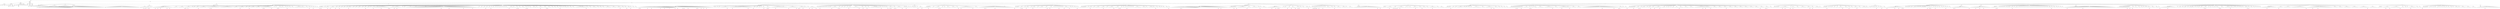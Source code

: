 digraph Tree {
	"t0" [label = "TEI"];
	"t1" [label = "teiHeader"];
	"t2" [label = "fileDesc"];
	"t3" [label = "titleStmt"];
	"t4" [label = "title"];
	"t5" [label = "author"];
	"t6" [label = "principal"];
	"t7" [label = "editor"];
	"t8" [label = "editionStmt"];
	"t9" [label = "edition"];
	"t10" [label = "respStmt"];
	"t11" [label = "name"];
	"t12" [label = "resp"];
	"t13" [label = "respStmt"];
	"t14" [label = "name"];
	"t15" [label = "resp"];
	"t16" [label = "publicationStmt"];
	"t17" [label = "publisher"];
	"t18" [label = "date"];
	"t19" [label = "availability"];
	"t20" [label = "licence"];
	"t21" [label = "idno"];
	"t22" [label = "idno"];
	"t23" [label = "idno"];
	"t24" [label = "idno"];
	"t25" [label = "idno"];
	"t26" [label = "sourceDesc"];
	"t27" [label = "profileDesc"];
	"t28" [label = "creation"];
	"t29" [label = "date"];
	"t30" [label = "langUsage"];
	"t31" [label = "language"];
	"t32" [label = "textClass"];
	"t33" [label = "keywords"];
	"t34" [label = "term"];
	"t35" [label = "text"];
	"t36" [label = "body"];
	"t37" [label = "div"];
	"t38" [label = "head"];
	"t39" [label = "p"];
	"t40" [label = "hi"];
	"t41" [label = "div"];
	"t42" [label = "head"];
	"t43" [label = "p"];
	"t44" [label = "p"];
	"t45" [label = "p"];
	"t46" [label = "p"];
	"t47" [label = "p"];
	"t48" [label = "p"];
	"t49" [label = "p"];
	"t50" [label = "p"];
	"t51" [label = "p"];
	"t52" [label = "p"];
	"t53" [label = "p"];
	"t54" [label = "p"];
	"t55" [label = "p"];
	"t56" [label = "div"];
	"t57" [label = "head"];
	"t58" [label = "p"];
	"t59" [label = "p"];
	"t60" [label = "hi"];
	"t61" [label = "hi"];
	"t62" [label = "p"];
	"t63" [label = "p"];
	"t64" [label = "p"];
	"t65" [label = "p"];
	"t66" [label = "div"];
	"t67" [label = "head"];
	"t68" [label = "p"];
	"t69" [label = "p"];
	"t70" [label = "p"];
	"t71" [label = "p"];
	"t72" [label = "p"];
	"t73" [label = "p"];
	"t74" [label = "p"];
	"t75" [label = "p"];
	"t76" [label = "p"];
	"t77" [label = "div"];
	"t78" [label = "head"];
	"t79" [label = "div"];
	"t80" [label = "head"];
	"t81" [label = "p"];
	"t82" [label = "p"];
	"t83" [label = "p"];
	"t84" [label = "p"];
	"t85" [label = "p"];
	"t86" [label = "p"];
	"t87" [label = "p"];
	"t88" [label = "p"];
	"t89" [label = "p"];
	"t90" [label = "p"];
	"t91" [label = "p"];
	"t92" [label = "p"];
	"t93" [label = "p"];
	"t94" [label = "p"];
	"t95" [label = "p"];
	"t96" [label = "p"];
	"t97" [label = "p"];
	"t98" [label = "p"];
	"t99" [label = "p"];
	"t100" [label = "p"];
	"t101" [label = "p"];
	"t102" [label = "p"];
	"t103" [label = "p"];
	"t104" [label = "p"];
	"t105" [label = "p"];
	"t106" [label = "p"];
	"t107" [label = "p"];
	"t108" [label = "p"];
	"t109" [label = "p"];
	"t110" [label = "p"];
	"t111" [label = "p"];
	"t112" [label = "p"];
	"t113" [label = "p"];
	"t114" [label = "p"];
	"t115" [label = "p"];
	"t116" [label = "p"];
	"t117" [label = "p"];
	"t118" [label = "p"];
	"t119" [label = "p"];
	"t120" [label = "p"];
	"t121" [label = "p"];
	"t122" [label = "p"];
	"t123" [label = "p"];
	"t124" [label = "p"];
	"t125" [label = "p"];
	"t126" [label = "p"];
	"t127" [label = "p"];
	"t128" [label = "p"];
	"t129" [label = "p"];
	"t130" [label = "div"];
	"t131" [label = "head"];
	"t132" [label = "p"];
	"t133" [label = "p"];
	"t134" [label = "p"];
	"t135" [label = "p"];
	"t136" [label = "p"];
	"t137" [label = "p"];
	"t138" [label = "p"];
	"t139" [label = "p"];
	"t140" [label = "p"];
	"t141" [label = "p"];
	"t142" [label = "p"];
	"t143" [label = "p"];
	"t144" [label = "p"];
	"t145" [label = "p"];
	"t146" [label = "p"];
	"t147" [label = "p"];
	"t148" [label = "p"];
	"t149" [label = "p"];
	"t150" [label = "p"];
	"t151" [label = "p"];
	"t152" [label = "p"];
	"t153" [label = "p"];
	"t154" [label = "p"];
	"t155" [label = "p"];
	"t156" [label = "p"];
	"t157" [label = "p"];
	"t158" [label = "div"];
	"t159" [label = "head"];
	"t160" [label = "p"];
	"t161" [label = "p"];
	"t162" [label = "hi"];
	"t163" [label = "p"];
	"t164" [label = "p"];
	"t165" [label = "hi"];
	"t166" [label = "hi"];
	"t167" [label = "p"];
	"t168" [label = "p"];
	"t169" [label = "hi"];
	"t170" [label = "hi"];
	"t171" [label = "p"];
	"t172" [label = "div"];
	"t173" [label = "div"];
	"t174" [label = "head"];
	"t175" [label = "p"];
	"t176" [label = "hi"];
	"t177" [label = "p"];
	"t178" [label = "p"];
	"t179" [label = "div"];
	"t180" [label = "head"];
	"t181" [label = "p"];
	"t182" [label = "pb"];
	"t183" [label = "p"];
	"t184" [label = "p"];
	"t185" [label = "div"];
	"t186" [label = "head"];
	"t187" [label = "div"];
	"t188" [label = "head"];
	"t189" [label = "sp"];
	"t190" [label = "l"];
	"t191" [label = "l"];
	"t192" [label = "l"];
	"t193" [label = "ref"];
	"t194" [label = "l"];
	"t195" [label = "l"];
	"t196" [label = "pb"];
	"t197" [label = "l"];
	"t198" [label = "l"];
	"t199" [label = "ref"];
	"t200" [label = "l"];
	"t201" [label = "l"];
	"t202" [label = "l"];
	"t203" [label = "l"];
	"t204" [label = "l"];
	"t205" [label = "ref"];
	"t206" [label = "l"];
	"t207" [label = "l"];
	"t208" [label = "ref"];
	"t209" [label = "l"];
	"t210" [label = "l"];
	"t211" [label = "sp"];
	"t212" [label = "l"];
	"t213" [label = "l"];
	"t214" [label = "l"];
	"t215" [label = "l"];
	"t216" [label = "sp"];
	"t217" [label = "l"];
	"t218" [label = "l"];
	"t219" [label = "l"];
	"t220" [label = "l"];
	"t221" [label = "l"];
	"t222" [label = "sp"];
	"t223" [label = "l"];
	"t224" [label = "ref"];
	"t225" [label = "ref"];
	"t226" [label = "l"];
	"t227" [label = "l"];
	"t228" [label = "pb"];
	"t229" [label = "l"];
	"t230" [label = "l"];
	"t231" [label = "sp"];
	"t232" [label = "l"];
	"t233" [label = "sp"];
	"t234" [label = "l"];
	"t235" [label = "l"];
	"t236" [label = "sp"];
	"t237" [label = "l"];
	"t238" [label = "l"];
	"t239" [label = "l"];
	"t240" [label = "ref"];
	"t241" [label = "sp"];
	"t242" [label = "l"];
	"t243" [label = "l"];
	"t244" [label = "l"];
	"t245" [label = "l"];
	"t246" [label = "l"];
	"t247" [label = "l"];
	"t248" [label = "sp"];
	"t249" [label = "l"];
	"t250" [label = "l"];
	"t251" [label = "l"];
	"t252" [label = "pb"];
	"t253" [label = "l"];
	"t254" [label = "ref"];
	"t255" [label = "l"];
	"t256" [label = "l"];
	"t257" [label = "l"];
	"t258" [label = "l"];
	"t259" [label = "l"];
	"t260" [label = "l"];
	"t261" [label = "sp"];
	"t262" [label = "l"];
	"t263" [label = "l"];
	"t264" [label = "l"];
	"t265" [label = "l"];
	"t266" [label = "l"];
	"t267" [label = "l"];
	"t268" [label = "l"];
	"t269" [label = "l"];
	"t270" [label = "l"];
	"t271" [label = "l"];
	"t272" [label = "sp"];
	"t273" [label = "l"];
	"t274" [label = "l"];
	"t275" [label = "l"];
	"t276" [label = "l"];
	"t277" [label = "sp"];
	"t278" [label = "l"];
	"t279" [label = "l"];
	"t280" [label = "pb"];
	"t281" [label = "l"];
	"t282" [label = "l"];
	"t283" [label = "l"];
	"t284" [label = "sp"];
	"t285" [label = "l"];
	"t286" [label = "l"];
	"t287" [label = "sp"];
	"t288" [label = "l"];
	"t289" [label = "l"];
	"t290" [label = "ref"];
	"t291" [label = "sp"];
	"t292" [label = "l"];
	"t293" [label = "l"];
	"t294" [label = "l"];
	"t295" [label = "l"];
	"t296" [label = "sp"];
	"t297" [label = "l"];
	"t298" [label = "l"];
	"t299" [label = "l"];
	"t300" [label = "l"];
	"t301" [label = "sp"];
	"t302" [label = "l"];
	"t303" [label = "l"];
	"t304" [label = "l"];
	"t305" [label = "ref"];
	"t306" [label = "pb"];
	"t307" [label = "l"];
	"t308" [label = "l"];
	"t309" [label = "l"];
	"t310" [label = "l"];
	"t311" [label = "l"];
	"t312" [label = "l"];
	"t313" [label = "ref"];
	"t314" [label = "l"];
	"t315" [label = "sp"];
	"t316" [label = "l"];
	"t317" [label = "sp"];
	"t318" [label = "l"];
	"t319" [label = "sp"];
	"t320" [label = "l"];
	"t321" [label = "sp"];
	"t322" [label = "l"];
	"t323" [label = "ref"];
	"t324" [label = "ref"];
	"t325" [label = "l"];
	"t326" [label = "l"];
	"t327" [label = "l"];
	"t328" [label = "l"];
	"t329" [label = "sp"];
	"t330" [label = "l"];
	"t331" [label = "sp"];
	"t332" [label = "l"];
	"t333" [label = "l"];
	"t334" [label = "pb"];
	"t335" [label = "sp"];
	"t336" [label = "l"];
	"t337" [label = "sp"];
	"t338" [label = "l"];
	"t339" [label = "l"];
	"t340" [label = "sp"];
	"t341" [label = "l"];
	"t342" [label = "l"];
	"t343" [label = "sp"];
	"t344" [label = "l"];
	"t345" [label = "l"];
	"t346" [label = "l"];
	"t347" [label = "l"];
	"t348" [label = "l"];
	"t349" [label = "l"];
	"t350" [label = "l"];
	"t351" [label = "l"];
	"t352" [label = "sp"];
	"t353" [label = "l"];
	"t354" [label = "sp"];
	"t355" [label = "l"];
	"t356" [label = "l"];
	"t357" [label = "sp"];
	"t358" [label = "l"];
	"t359" [label = "ref"];
	"t360" [label = "l"];
	"t361" [label = "sp"];
	"t362" [label = "l"];
	"t363" [label = "sp"];
	"t364" [label = "l"];
	"t365" [label = "hi"];
	"t366" [label = "l"];
	"t367" [label = "sp"];
	"t368" [label = "l"];
	"t369" [label = "sp"];
	"t370" [label = "l"];
	"t371" [label = "div"];
	"t372" [label = "pb"];
	"t373" [label = "head"];
	"t374" [label = "sp"];
	"t375" [label = "l"];
	"t376" [label = "l"];
	"t377" [label = "ref"];
	"t378" [label = "l"];
	"t379" [label = "ref"];
	"t380" [label = "l"];
	"t381" [label = "sp"];
	"t382" [label = "l"];
	"t383" [label = "sp"];
	"t384" [label = "l"];
	"t385" [label = "l"];
	"t386" [label = "l"];
	"t387" [label = "ref"];
	"t388" [label = "l"];
	"t389" [label = "sp"];
	"t390" [label = "l"];
	"t391" [label = "ref"];
	"t392" [label = "l"];
	"t393" [label = "l"];
	"t394" [label = "l"];
	"t395" [label = "sp"];
	"t396" [label = "l"];
	"t397" [label = "ref"];
	"t398" [label = "l"];
	"t399" [label = "sp"];
	"t400" [label = "l"];
	"t401" [label = "l"];
	"t402" [label = "ref"];
	"t403" [label = "sp"];
	"t404" [label = "l"];
	"t405" [label = "l"];
	"t406" [label = "sp"];
	"t407" [label = "l"];
	"t408" [label = "l"];
	"t409" [label = "sp"];
	"t410" [label = "l"];
	"t411" [label = "sp"];
	"t412" [label = "l"];
	"t413" [label = "l"];
	"t414" [label = "pb"];
	"t415" [label = "l"];
	"t416" [label = "l"];
	"t417" [label = "sp"];
	"t418" [label = "l"];
	"t419" [label = "l"];
	"t420" [label = "sp"];
	"t421" [label = "l"];
	"t422" [label = "l"];
	"t423" [label = "sp"];
	"t424" [label = "l"];
	"t425" [label = "l"];
	"t426" [label = "l"];
	"t427" [label = "sp"];
	"t428" [label = "l"];
	"t429" [label = "l"];
	"t430" [label = "sp"];
	"t431" [label = "l"];
	"t432" [label = "l"];
	"t433" [label = "ref"];
	"t434" [label = "sp"];
	"t435" [label = "l"];
	"t436" [label = "l"];
	"t437" [label = "l"];
	"t438" [label = "sp"];
	"t439" [label = "l"];
	"t440" [label = "sp"];
	"t441" [label = "l"];
	"t442" [label = "sp"];
	"t443" [label = "l"];
	"t444" [label = "hi"];
	"t445" [label = "sp"];
	"t446" [label = "l"];
	"t447" [label = "l"];
	"t448" [label = "l"];
	"t449" [label = "l"];
	"t450" [label = "l"];
	"t451" [label = "l"];
	"t452" [label = "ref"];
	"t453" [label = "l"];
	"t454" [label = "l"];
	"t455" [label = "l"];
	"t456" [label = "l"];
	"t457" [label = "l"];
	"t458" [label = "l"];
	"t459" [label = "ref"];
	"t460" [label = "pb"];
	"t461" [label = "sp"];
	"t462" [label = "l"];
	"t463" [label = "sp"];
	"t464" [label = "l"];
	"t465" [label = "l"];
	"t466" [label = "l"];
	"t467" [label = "ref"];
	"t468" [label = "l"];
	"t469" [label = "l"];
	"t470" [label = "ref"];
	"t471" [label = "l"];
	"t472" [label = "l"];
	"t473" [label = "l"];
	"t474" [label = "sp"];
	"t475" [label = "l"];
	"t476" [label = "sp"];
	"t477" [label = "l"];
	"t478" [label = "l"];
	"t479" [label = "sp"];
	"t480" [label = "l"];
	"t481" [label = "sp"];
	"t482" [label = "l"];
	"t483" [label = "sp"];
	"t484" [label = "l"];
	"t485" [label = "sp"];
	"t486" [label = "l"];
	"t487" [label = "l"];
	"t488" [label = "l"];
	"t489" [label = "l"];
	"t490" [label = "l"];
	"t491" [label = "l"];
	"t492" [label = "l"];
	"t493" [label = "l"];
	"t494" [label = "l"];
	"t495" [label = "l"];
	"t496" [label = "l"];
	"t497" [label = "l"];
	"t498" [label = "l"];
	"t499" [label = "l"];
	"t500" [label = "l"];
	"t501" [label = "l"];
	"t502" [label = "l"];
	"t503" [label = "l"];
	"t504" [label = "l"];
	"t505" [label = "l"];
	"t506" [label = "l"];
	"t507" [label = "l"];
	"t508" [label = "l"];
	"t509" [label = "l"];
	"t510" [label = "l"];
	"t511" [label = "pb"];
	"t512" [label = "l"];
	"t513" [label = "l"];
	"t514" [label = "l"];
	"t515" [label = "l"];
	"t516" [label = "l"];
	"t517" [label = "l"];
	"t518" [label = "ref"];
	"t519" [label = "l"];
	"t520" [label = "l"];
	"t521" [label = "l"];
	"t522" [label = "l"];
	"t523" [label = "l"];
	"t524" [label = "l"];
	"t525" [label = "l"];
	"t526" [label = "l"];
	"t527" [label = "l"];
	"t528" [label = "l"];
	"t529" [label = "l"];
	"t530" [label = "ref"];
	"t531" [label = "l"];
	"t532" [label = "l"];
	"t533" [label = "l"];
	"t534" [label = "l"];
	"t535" [label = "l"];
	"t536" [label = "l"];
	"t537" [label = "l"];
	"t538" [label = "ref"];
	"t539" [label = "l"];
	"t540" [label = "l"];
	"t541" [label = "l"];
	"t542" [label = "sp"];
	"t543" [label = "l"];
	"t544" [label = "l"];
	"t545" [label = "sp"];
	"t546" [label = "l"];
	"t547" [label = "l"];
	"t548" [label = "sp"];
	"t549" [label = "l"];
	"t550" [label = "l"];
	"t551" [label = "sp"];
	"t552" [label = "l"];
	"t553" [label = "ref"];
	"t554" [label = "l"];
	"t555" [label = "sp"];
	"t556" [label = "l"];
	"t557" [label = "l"];
	"t558" [label = "sp"];
	"t559" [label = "l"];
	"t560" [label = "ref"];
	"t561" [label = "sp"];
	"t562" [label = "l"];
	"t563" [label = "l"];
	"t564" [label = "sp"];
	"t565" [label = "l"];
	"t566" [label = "sp"];
	"t567" [label = "l"];
	"t568" [label = "sp"];
	"t569" [label = "l"];
	"t570" [label = "sp"];
	"t571" [label = "l"];
	"t572" [label = "l"];
	"t573" [label = "sp"];
	"t574" [label = "l"];
	"t575" [label = "sp"];
	"t576" [label = "l"];
	"t577" [label = "sp"];
	"t578" [label = "l"];
	"t579" [label = "sp"];
	"t580" [label = "l"];
	"t581" [label = "sp"];
	"t582" [label = "l"];
	"t583" [label = "l"];
	"t584" [label = "sp"];
	"t585" [label = "l"];
	"t586" [label = "ref"];
	"t587" [label = "l"];
	"t588" [label = "l"];
	"t589" [label = "l"];
	"t590" [label = "l"];
	"t591" [label = "sp"];
	"t592" [label = "l"];
	"t593" [label = "sp"];
	"t594" [label = "l"];
	"t595" [label = "ref"];
	"t596" [label = "l"];
	"t597" [label = "ref"];
	"t598" [label = "sp"];
	"t599" [label = "l"];
	"t600" [label = "l"];
	"t601" [label = "sp"];
	"t602" [label = "l"];
	"t603" [label = "l"];
	"t604" [label = "l"];
	"t605" [label = "sp"];
	"t606" [label = "l"];
	"t607" [label = "ref"];
	"t608" [label = "l"];
	"t609" [label = "pb"];
	"t610" [label = "sp"];
	"t611" [label = "l"];
	"t612" [label = "sp"];
	"t613" [label = "l"];
	"t614" [label = "l"];
	"t615" [label = "sp"];
	"t616" [label = "l"];
	"t617" [label = "l"];
	"t618" [label = "l"];
	"t619" [label = "l"];
	"t620" [label = "sp"];
	"t621" [label = "l"];
	"t622" [label = "sp"];
	"t623" [label = "l"];
	"t624" [label = "l"];
	"t625" [label = "ref"];
	"t626" [label = "l"];
	"t627" [label = "l"];
	"t628" [label = "sp"];
	"t629" [label = "l"];
	"t630" [label = "l"];
	"t631" [label = "l"];
	"t632" [label = "ref"];
	"t633" [label = "pb"];
	"t634" [label = "sp"];
	"t635" [label = "l"];
	"t636" [label = "l"];
	"t637" [label = "l"];
	"t638" [label = "sp"];
	"t639" [label = "l"];
	"t640" [label = "l"];
	"t641" [label = "sp"];
	"t642" [label = "l"];
	"t643" [label = "l"];
	"t644" [label = "sp"];
	"t645" [label = "l"];
	"t646" [label = "l"];
	"t647" [label = "sp"];
	"t648" [label = "l"];
	"t649" [label = "ref"];
	"t650" [label = "l"];
	"t651" [label = "sp"];
	"t652" [label = "l"];
	"t653" [label = "sp"];
	"t654" [label = "l"];
	"t655" [label = "sp"];
	"t656" [label = "l"];
	"t657" [label = "l"];
	"t658" [label = "l"];
	"t659" [label = "sp"];
	"t660" [label = "l"];
	"t661" [label = "sp"];
	"t662" [label = "l"];
	"t663" [label = "l"];
	"t664" [label = "sp"];
	"t665" [label = "l"];
	"t666" [label = "l"];
	"t667" [label = "sp"];
	"t668" [label = "l"];
	"t669" [label = "l"];
	"t670" [label = "l"];
	"t671" [label = "l"];
	"t672" [label = "l"];
	"t673" [label = "l"];
	"t674" [label = "l"];
	"t675" [label = "l"];
	"t676" [label = "l"];
	"t677" [label = "ref"];
	"t678" [label = "sp"];
	"t679" [label = "l"];
	"t680" [label = "sp"];
	"t681" [label = "l"];
	"t682" [label = "sp"];
	"t683" [label = "l"];
	"t684" [label = "l"];
	"t685" [label = "sp"];
	"t686" [label = "l"];
	"t687" [label = "l"];
	"t688" [label = "l"];
	"t689" [label = "l"];
	"t690" [label = "sp"];
	"t691" [label = "l"];
	"t692" [label = "l"];
	"t693" [label = "sp"];
	"t694" [label = "l"];
	"t695" [label = "l"];
	"t696" [label = "sp"];
	"t697" [label = "l"];
	"t698" [label = "l"];
	"t699" [label = "sp"];
	"t700" [label = "l"];
	"t701" [label = "l"];
	"t702" [label = "l"];
	"t703" [label = "l"];
	"t704" [label = "l"];
	"t705" [label = "sp"];
	"t706" [label = "l"];
	"t707" [label = "l"];
	"t708" [label = "l"];
	"t709" [label = "l"];
	"t710" [label = "sp"];
	"t711" [label = "l"];
	"t712" [label = "l"];
	"t713" [label = "l"];
	"t714" [label = "ref"];
	"t715" [label = "l"];
	"t716" [label = "sp"];
	"t717" [label = "l"];
	"t718" [label = "l"];
	"t719" [label = "sp"];
	"t720" [label = "l"];
	"t721" [label = "l"];
	"t722" [label = "ref"];
	"t723" [label = "sp"];
	"t724" [label = "l"];
	"t725" [label = "l"];
	"t726" [label = "l"];
	"t727" [label = "ref"];
	"t728" [label = "sp"];
	"t729" [label = "l"];
	"t730" [label = "sp"];
	"t731" [label = "l"];
	"t732" [label = "l"];
	"t733" [label = "sp"];
	"t734" [label = "l"];
	"t735" [label = "l"];
	"t736" [label = "div"];
	"t737" [label = "head"];
	"t738" [label = "pb"];
	"t739" [label = "div"];
	"t740" [label = "head"];
	"t741" [label = "sp"];
	"t742" [label = "l"];
	"t743" [label = "l"];
	"t744" [label = "ref"];
	"t745" [label = "ref"];
	"t746" [label = "l"];
	"t747" [label = "l"];
	"t748" [label = "l"];
	"t749" [label = "l"];
	"t750" [label = "l"];
	"t751" [label = "l"];
	"t752" [label = "ref"];
	"t753" [label = "l"];
	"t754" [label = "l"];
	"t755" [label = "l"];
	"t756" [label = "pb"];
	"t757" [label = "l"];
	"t758" [label = "l"];
	"t759" [label = "l"];
	"t760" [label = "l"];
	"t761" [label = "l"];
	"t762" [label = "l"];
	"t763" [label = "l"];
	"t764" [label = "ref"];
	"t765" [label = "l"];
	"t766" [label = "l"];
	"t767" [label = "l"];
	"t768" [label = "ref"];
	"t769" [label = "l"];
	"t770" [label = "l"];
	"t771" [label = "l"];
	"t772" [label = "l"];
	"t773" [label = "ref"];
	"t774" [label = "l"];
	"t775" [label = "l"];
	"t776" [label = "l"];
	"t777" [label = "l"];
	"t778" [label = "ref"];
	"t779" [label = "l"];
	"t780" [label = "l"];
	"t781" [label = "pb"];
	"t782" [label = "l"];
	"t783" [label = "l"];
	"t784" [label = "l"];
	"t785" [label = "l"];
	"t786" [label = "ref"];
	"t787" [label = "l"];
	"t788" [label = "ref"];
	"t789" [label = "l"];
	"t790" [label = "l"];
	"t791" [label = "l"];
	"t792" [label = "ref"];
	"t793" [label = "l"];
	"t794" [label = "l"];
	"t795" [label = "l"];
	"t796" [label = "l"];
	"t797" [label = "l"];
	"t798" [label = "l"];
	"t799" [label = "l"];
	"t800" [label = "ref"];
	"t801" [label = "ref"];
	"t802" [label = "l"];
	"t803" [label = "l"];
	"t804" [label = "l"];
	"t805" [label = "ref"];
	"t806" [label = "l"];
	"t807" [label = "l"];
	"t808" [label = "pb"];
	"t809" [label = "l"];
	"t810" [label = "l"];
	"t811" [label = "ref"];
	"t812" [label = "l"];
	"t813" [label = "l"];
	"t814" [label = "l"];
	"t815" [label = "l"];
	"t816" [label = "l"];
	"t817" [label = "div"];
	"t818" [label = "head"];
	"t819" [label = "sp"];
	"t820" [label = "l"];
	"t821" [label = "l"];
	"t822" [label = "sp"];
	"t823" [label = "l"];
	"t824" [label = "sp"];
	"t825" [label = "l"];
	"t826" [label = "l"];
	"t827" [label = "sp"];
	"t828" [label = "l"];
	"t829" [label = "l"];
	"t830" [label = "l"];
	"t831" [label = "l"];
	"t832" [label = "l"];
	"t833" [label = "l"];
	"t834" [label = "ref"];
	"t835" [label = "l"];
	"t836" [label = "sp"];
	"t837" [label = "l"];
	"t838" [label = "sp"];
	"t839" [label = "l"];
	"t840" [label = "l"];
	"t841" [label = "ref"];
	"t842" [label = "l"];
	"t843" [label = "l"];
	"t844" [label = "l"];
	"t845" [label = "l"];
	"t846" [label = "l"];
	"t847" [label = "l"];
	"t848" [label = "l"];
	"t849" [label = "l"];
	"t850" [label = "l"];
	"t851" [label = "l"];
	"t852" [label = "l"];
	"t853" [label = "l"];
	"t854" [label = "pb"];
	"t855" [label = "l"];
	"t856" [label = "l"];
	"t857" [label = "l"];
	"t858" [label = "sp"];
	"t859" [label = "l"];
	"t860" [label = "ref"];
	"t861" [label = "l"];
	"t862" [label = "sp"];
	"t863" [label = "l"];
	"t864" [label = "l"];
	"t865" [label = "sp"];
	"t866" [label = "l"];
	"t867" [label = "l"];
	"t868" [label = "sp"];
	"t869" [label = "l"];
	"t870" [label = "sp"];
	"t871" [label = "l"];
	"t872" [label = "l"];
	"t873" [label = "ref"];
	"t874" [label = "l"];
	"t875" [label = "sp"];
	"t876" [label = "l"];
	"t877" [label = "l"];
	"t878" [label = "ref"];
	"t879" [label = "pb"];
	"t880" [label = "l"];
	"t881" [label = "l"];
	"t882" [label = "sp"];
	"t883" [label = "l"];
	"t884" [label = "l"];
	"t885" [label = "l"];
	"t886" [label = "l"];
	"t887" [label = "ref"];
	"t888" [label = "l"];
	"t889" [label = "l"];
	"t890" [label = "l"];
	"t891" [label = "l"];
	"t892" [label = "l"];
	"t893" [label = "l"];
	"t894" [label = "l"];
	"t895" [label = "l"];
	"t896" [label = "sp"];
	"t897" [label = "l"];
	"t898" [label = "sp"];
	"t899" [label = "l"];
	"t900" [label = "ref"];
	"t901" [label = "l"];
	"t902" [label = "l"];
	"t903" [label = "l"];
	"t904" [label = "l"];
	"t905" [label = "l"];
	"t906" [label = "l"];
	"t907" [label = "pb"];
	"t908" [label = "l"];
	"t909" [label = "sp"];
	"t910" [label = "l"];
	"t911" [label = "ref"];
	"t912" [label = "ref"];
	"t913" [label = "l"];
	"t914" [label = "l"];
	"t915" [label = "l"];
	"t916" [label = "ref"];
	"t917" [label = "l"];
	"t918" [label = "l"];
	"t919" [label = "sp"];
	"t920" [label = "l"];
	"t921" [label = "sp"];
	"t922" [label = "l"];
	"t923" [label = "sp"];
	"t924" [label = "l"];
	"t925" [label = "ref"];
	"t926" [label = "l"];
	"t927" [label = "l"];
	"t928" [label = "ref"];
	"t929" [label = "l"];
	"t930" [label = "l"];
	"t931" [label = "l"];
	"t932" [label = "ref"];
	"t933" [label = "div"];
	"t934" [label = "head"];
	"t935" [label = "pb"];
	"t936" [label = "sp"];
	"t937" [label = "l"];
	"t938" [label = "sp"];
	"t939" [label = "l"];
	"t940" [label = "l"];
	"t941" [label = "ref"];
	"t942" [label = "l"];
	"t943" [label = "sp"];
	"t944" [label = "l"];
	"t945" [label = "sp"];
	"t946" [label = "l"];
	"t947" [label = "sp"];
	"t948" [label = "l"];
	"t949" [label = "sp"];
	"t950" [label = "l"];
	"t951" [label = "sp"];
	"t952" [label = "l"];
	"t953" [label = "sp"];
	"t954" [label = "l"];
	"t955" [label = "l"];
	"t956" [label = "sp"];
	"t957" [label = "l"];
	"t958" [label = "ref"];
	"t959" [label = "l"];
	"t960" [label = "l"];
	"t961" [label = "l"];
	"t962" [label = "l"];
	"t963" [label = "sp"];
	"t964" [label = "l"];
	"t965" [label = "ref"];
	"t966" [label = "l"];
	"t967" [label = "ref"];
	"t968" [label = "sp"];
	"t969" [label = "l"];
	"t970" [label = "l"];
	"t971" [label = "sp"];
	"t972" [label = "l"];
	"t973" [label = "l"];
	"t974" [label = "sp"];
	"t975" [label = "l"];
	"t976" [label = "sp"];
	"t977" [label = "l"];
	"t978" [label = "l"];
	"t979" [label = "ref"];
	"t980" [label = "l"];
	"t981" [label = "l"];
	"t982" [label = "sp"];
	"t983" [label = "l"];
	"t984" [label = "l"];
	"t985" [label = "l"];
	"t986" [label = "l"];
	"t987" [label = "l"];
	"t988" [label = "l"];
	"t989" [label = "ref"];
	"t990" [label = "l"];
	"t991" [label = "sp"];
	"t992" [label = "l"];
	"t993" [label = "l"];
	"t994" [label = "pb"];
	"t995" [label = "l"];
	"t996" [label = "sp"];
	"t997" [label = "l"];
	"t998" [label = "l"];
	"t999" [label = "ref"];
	"t1000" [label = "sp"];
	"t1001" [label = "l"];
	"t1002" [label = "l"];
	"t1003" [label = "sp"];
	"t1004" [label = "l"];
	"t1005" [label = "l"];
	"t1006" [label = "l"];
	"t1007" [label = "l"];
	"t1008" [label = "l"];
	"t1009" [label = "l"];
	"t1010" [label = "l"];
	"t1011" [label = "l"];
	"t1012" [label = "sp"];
	"t1013" [label = "l"];
	"t1014" [label = "ref"];
	"t1015" [label = "sp"];
	"t1016" [label = "l"];
	"t1017" [label = "sp"];
	"t1018" [label = "l"];
	"t1019" [label = "sp"];
	"t1020" [label = "l"];
	"t1021" [label = "sp"];
	"t1022" [label = "l"];
	"t1023" [label = "l"];
	"t1024" [label = "ref"];
	"t1025" [label = "sp"];
	"t1026" [label = "l"];
	"t1027" [label = "l"];
	"t1028" [label = "ref"];
	"t1029" [label = "ref"];
	"t1030" [label = "l"];
	"t1031" [label = "l"];
	"t1032" [label = "sp"];
	"t1033" [label = "l"];
	"t1034" [label = "ref"];
	"t1035" [label = "l"];
	"t1036" [label = "ref"];
	"t1037" [label = "sp"];
	"t1038" [label = "l"];
	"t1039" [label = "l"];
	"t1040" [label = "l"];
	"t1041" [label = "l"];
	"t1042" [label = "l"];
	"t1043" [label = "pb"];
	"t1044" [label = "sp"];
	"t1045" [label = "l"];
	"t1046" [label = "l"];
	"t1047" [label = "l"];
	"t1048" [label = "ref"];
	"t1049" [label = "l"];
	"t1050" [label = "sp"];
	"t1051" [label = "l"];
	"t1052" [label = "sp"];
	"t1053" [label = "l"];
	"t1054" [label = "sp"];
	"t1055" [label = "l"];
	"t1056" [label = "div"];
	"t1057" [label = "head"];
	"t1058" [label = "pb"];
	"t1059" [label = "sp"];
	"t1060" [label = "l"];
	"t1061" [label = "l"];
	"t1062" [label = "l"];
	"t1063" [label = "l"];
	"t1064" [label = "sp"];
	"t1065" [label = "l"];
	"t1066" [label = "ref"];
	"t1067" [label = "sp"];
	"t1068" [label = "l"];
	"t1069" [label = "l"];
	"t1070" [label = "l"];
	"t1071" [label = "ref"];
	"t1072" [label = "l"];
	"t1073" [label = "div"];
	"t1074" [label = "head"];
	"t1075" [label = "pb"];
	"t1076" [label = "sp"];
	"t1077" [label = "l"];
	"t1078" [label = "l"];
	"t1079" [label = "l"];
	"t1080" [label = "l"];
	"t1081" [label = "ref"];
	"t1082" [label = "l"];
	"t1083" [label = "l"];
	"t1084" [label = "sp"];
	"t1085" [label = "l"];
	"t1086" [label = "l"];
	"t1087" [label = "sp"];
	"t1088" [label = "l"];
	"t1089" [label = "l"];
	"t1090" [label = "l"];
	"t1091" [label = "l"];
	"t1092" [label = "pb"];
	"t1093" [label = "l"];
	"t1094" [label = "ref"];
	"t1095" [label = "sp"];
	"t1096" [label = "l"];
	"t1097" [label = "l"];
	"t1098" [label = "sp"];
	"t1099" [label = "l"];
	"t1100" [label = "l"];
	"t1101" [label = "sp"];
	"t1102" [label = "l"];
	"t1103" [label = "l"];
	"t1104" [label = "l"];
	"t1105" [label = "l"];
	"t1106" [label = "sp"];
	"t1107" [label = "l"];
	"t1108" [label = "l"];
	"t1109" [label = "l"];
	"t1110" [label = "l"];
	"t1111" [label = "sp"];
	"t1112" [label = "l"];
	"t1113" [label = "l"];
	"t1114" [label = "ref"];
	"t1115" [label = "sp"];
	"t1116" [label = "l"];
	"t1117" [label = "l"];
	"t1118" [label = "ref"];
	"t1119" [label = "l"];
	"t1120" [label = "l"];
	"t1121" [label = "l"];
	"t1122" [label = "l"];
	"t1123" [label = "l"];
	"t1124" [label = "l"];
	"t1125" [label = "l"];
	"t1126" [label = "l"];
	"t1127" [label = "l"];
	"t1128" [label = "ref"];
	"t1129" [label = "l"];
	"t1130" [label = "sp"];
	"t1131" [label = "l"];
	"t1132" [label = "l"];
	"t1133" [label = "l"];
	"t1134" [label = "sp"];
	"t1135" [label = "l"];
	"t1136" [label = "l"];
	"t1137" [label = "l"];
	"t1138" [label = "l"];
	"t1139" [label = "l"];
	"t1140" [label = "ref"];
	"t1141" [label = "l"];
	"t1142" [label = "pb"];
	"t1143" [label = "l"];
	"t1144" [label = "l"];
	"t1145" [label = "l"];
	"t1146" [label = "l"];
	"t1147" [label = "l"];
	"t1148" [label = "l"];
	"t1149" [label = "l"];
	"t1150" [label = "ref"];
	"t1151" [label = "l"];
	"t1152" [label = "l"];
	"t1153" [label = "l"];
	"t1154" [label = "l"];
	"t1155" [label = "l"];
	"t1156" [label = "l"];
	"t1157" [label = "l"];
	"t1158" [label = "l"];
	"t1159" [label = "l"];
	"t1160" [label = "l"];
	"t1161" [label = "l"];
	"t1162" [label = "l"];
	"t1163" [label = "l"];
	"t1164" [label = "sp"];
	"t1165" [label = "l"];
	"t1166" [label = "div"];
	"t1167" [label = "head"];
	"t1168" [label = "pb"];
	"t1169" [label = "sp"];
	"t1170" [label = "l"];
	"t1171" [label = "ref"];
	"t1172" [label = "l"];
	"t1173" [label = "l"];
	"t1174" [label = "l"];
	"t1175" [label = "sp"];
	"t1176" [label = "l"];
	"t1177" [label = "l"];
	"t1178" [label = "ref"];
	"t1179" [label = "l"];
	"t1180" [label = "ref"];
	"t1181" [label = "sp"];
	"t1182" [label = "l"];
	"t1183" [label = "sp"];
	"t1184" [label = "l"];
	"t1185" [label = "l"];
	"t1186" [label = "pb"];
	"t1187" [label = "l"];
	"t1188" [label = "l"];
	"t1189" [label = "sp"];
	"t1190" [label = "l"];
	"t1191" [label = "sp"];
	"t1192" [label = "l"];
	"t1193" [label = "l"];
	"t1194" [label = "ref"];
	"t1195" [label = "l"];
	"t1196" [label = "l"];
	"t1197" [label = "sp"];
	"t1198" [label = "l"];
	"t1199" [label = "l"];
	"t1200" [label = "sp"];
	"t1201" [label = "l"];
	"t1202" [label = "l"];
	"t1203" [label = "l"];
	"t1204" [label = "l"];
	"t1205" [label = "sp"];
	"t1206" [label = "l"];
	"t1207" [label = "l"];
	"t1208" [label = "l"];
	"t1209" [label = "pb"];
	"t1210" [label = "sp"];
	"t1211" [label = "l"];
	"t1212" [label = "l"];
	"t1213" [label = "ref"];
	"t1214" [label = "l"];
	"t1215" [label = "l"];
	"t1216" [label = "sp"];
	"t1217" [label = "l"];
	"t1218" [label = "sp"];
	"t1219" [label = "l"];
	"t1220" [label = "sp"];
	"t1221" [label = "l"];
	"t1222" [label = "sp"];
	"t1223" [label = "l"];
	"t1224" [label = "sp"];
	"t1225" [label = "l"];
	"t1226" [label = "ref"];
	"t1227" [label = "sp"];
	"t1228" [label = "l"];
	"t1229" [label = "sp"];
	"t1230" [label = "l"];
	"t1231" [label = "sp"];
	"t1232" [label = "l"];
	"t1233" [label = "sp"];
	"t1234" [label = "l"];
	"t1235" [label = "ref"];
	"t1236" [label = "l"];
	"t1237" [label = "l"];
	"t1238" [label = "l"];
	"t1239" [label = "l"];
	"t1240" [label = "ref"];
	"t1241" [label = "sp"];
	"t1242" [label = "l"];
	"t1243" [label = "l"];
	"t1244" [label = "sp"];
	"t1245" [label = "l"];
	"t1246" [label = "sp"];
	"t1247" [label = "l"];
	"t1248" [label = "l"];
	"t1249" [label = "sp"];
	"t1250" [label = "l"];
	"t1251" [label = "ref"];
	"t1252" [label = "sp"];
	"t1253" [label = "l"];
	"t1254" [label = "div"];
	"t1255" [label = "head"];
	"t1256" [label = "pb"];
	"t1257" [label = "sp"];
	"t1258" [label = "l"];
	"t1259" [label = "sp"];
	"t1260" [label = "l"];
	"t1261" [label = "l"];
	"t1262" [label = "l"];
	"t1263" [label = "l"];
	"t1264" [label = "l"];
	"t1265" [label = "sp"];
	"t1266" [label = "l"];
	"t1267" [label = "sp"];
	"t1268" [label = "l"];
	"t1269" [label = "l"];
	"t1270" [label = "pb"];
	"t1271" [label = "l"];
	"t1272" [label = "sp"];
	"t1273" [label = "l"];
	"t1274" [label = "l"];
	"t1275" [label = "sp"];
	"t1276" [label = "l"];
	"t1277" [label = "l"];
	"t1278" [label = "l"];
	"t1279" [label = "l"];
	"t1280" [label = "sp"];
	"t1281" [label = "l"];
	"t1282" [label = "l"];
	"t1283" [label = "l"];
	"t1284" [label = "ref"];
	"t1285" [label = "l"];
	"t1286" [label = "sp"];
	"t1287" [label = "l"];
	"t1288" [label = "l"];
	"t1289" [label = "sp"];
	"t1290" [label = "l"];
	"t1291" [label = "l"];
	"t1292" [label = "l"];
	"t1293" [label = "l"];
	"t1294" [label = "l"];
	"t1295" [label = "pb"];
	"t1296" [label = "sp"];
	"t1297" [label = "l"];
	"t1298" [label = "l"];
	"t1299" [label = "l"];
	"t1300" [label = "l"];
	"t1301" [label = "ref"];
	"t1302" [label = "sp"];
	"t1303" [label = "l"];
	"t1304" [label = "ref"];
	"t1305" [label = "l"];
	"t1306" [label = "sp"];
	"t1307" [label = "l"];
	"t1308" [label = "sp"];
	"t1309" [label = "l"];
	"t1310" [label = "l"];
	"t1311" [label = "sp"];
	"t1312" [label = "l"];
	"t1313" [label = "ref"];
	"t1314" [label = "sp"];
	"t1315" [label = "l"];
	"t1316" [label = "sp"];
	"t1317" [label = "l"];
	"t1318" [label = "sp"];
	"t1319" [label = "l"];
	"t1320" [label = "sp"];
	"t1321" [label = "l"];
	"t1322" [label = "sp"];
	"t1323" [label = "l"];
	"t1324" [label = "sp"];
	"t1325" [label = "l"];
	"t1326" [label = "l"];
	"t1327" [label = "l"];
	"t1328" [label = "l"];
	"t1329" [label = "l"];
	"t1330" [label = "l"];
	"t1331" [label = "sp"];
	"t1332" [label = "l"];
	"t1333" [label = "l"];
	"t1334" [label = "l"];
	"t1335" [label = "l"];
	"t1336" [label = "sp"];
	"t1337" [label = "l"];
	"t1338" [label = "sp"];
	"t1339" [label = "l"];
	"t1340" [label = "l"];
	"t1341" [label = "l"];
	"t1342" [label = "l"];
	"t1343" [label = "l"];
	"t1344" [label = "sp"];
	"t1345" [label = "l"];
	"t1346" [label = "ref"];
	"t1347" [label = "sp"];
	"t1348" [label = "l"];
	"t1349" [label = "l"];
	"t1350" [label = "sp"];
	"t1351" [label = "l"];
	"t1352" [label = "l"];
	"t1353" [label = "sp"];
	"t1354" [label = "l"];
	"t1355" [label = "sp"];
	"t1356" [label = "l"];
	"t1357" [label = "l"];
	"t1358" [label = "sp"];
	"t1359" [label = "l"];
	"t1360" [label = "l"];
	"t1361" [label = "l"];
	"t1362" [label = "pb"];
	"t1363" [label = "sp"];
	"t1364" [label = "l"];
	"t1365" [label = "div"];
	"t1366" [label = "head"];
	"t1367" [label = "pb"];
	"t1368" [label = "div"];
	"t1369" [label = "head"];
	"t1370" [label = "sp"];
	"t1371" [label = "l"];
	"t1372" [label = "l"];
	"t1373" [label = "l"];
	"t1374" [label = "l"];
	"t1375" [label = "l"];
	"t1376" [label = "l"];
	"t1377" [label = "l"];
	"t1378" [label = "l"];
	"t1379" [label = "ref"];
	"t1380" [label = "l"];
	"t1381" [label = "pb"];
	"t1382" [label = "l"];
	"t1383" [label = "l"];
	"t1384" [label = "l"];
	"t1385" [label = "l"];
	"t1386" [label = "l"];
	"t1387" [label = "l"];
	"t1388" [label = "l"];
	"t1389" [label = "l"];
	"t1390" [label = "l"];
	"t1391" [label = "l"];
	"t1392" [label = "l"];
	"t1393" [label = "l"];
	"t1394" [label = "l"];
	"t1395" [label = "l"];
	"t1396" [label = "l"];
	"t1397" [label = "l"];
	"t1398" [label = "l"];
	"t1399" [label = "l"];
	"t1400" [label = "l"];
	"t1401" [label = "l"];
	"t1402" [label = "l"];
	"t1403" [label = "l"];
	"t1404" [label = "l"];
	"t1405" [label = "l"];
	"t1406" [label = "l"];
	"t1407" [label = "l"];
	"t1408" [label = "l"];
	"t1409" [label = "l"];
	"t1410" [label = "pb"];
	"t1411" [label = "l"];
	"t1412" [label = "l"];
	"t1413" [label = "ref"];
	"t1414" [label = "l"];
	"t1415" [label = "l"];
	"t1416" [label = "l"];
	"t1417" [label = "l"];
	"t1418" [label = "l"];
	"t1419" [label = "div"];
	"t1420" [label = "head"];
	"t1421" [label = "sp"];
	"t1422" [label = "l"];
	"t1423" [label = "sp"];
	"t1424" [label = "l"];
	"t1425" [label = "sp"];
	"t1426" [label = "l"];
	"t1427" [label = "l"];
	"t1428" [label = "l"];
	"t1429" [label = "ref"];
	"t1430" [label = "l"];
	"t1431" [label = "l"];
	"t1432" [label = "pb"];
	"t1433" [label = "sp"];
	"t1434" [label = "l"];
	"t1435" [label = "l"];
	"t1436" [label = "l"];
	"t1437" [label = "l"];
	"t1438" [label = "l"];
	"t1439" [label = "l"];
	"t1440" [label = "l"];
	"t1441" [label = "sp"];
	"t1442" [label = "l"];
	"t1443" [label = "ref"];
	"t1444" [label = "l"];
	"t1445" [label = "l"];
	"t1446" [label = "l"];
	"t1447" [label = "sp"];
	"t1448" [label = "l"];
	"t1449" [label = "l"];
	"t1450" [label = "l"];
	"t1451" [label = "l"];
	"t1452" [label = "l"];
	"t1453" [label = "sp"];
	"t1454" [label = "l"];
	"t1455" [label = "l"];
	"t1456" [label = "pb"];
	"t1457" [label = "sp"];
	"t1458" [label = "l"];
	"t1459" [label = "sp"];
	"t1460" [label = "l"];
	"t1461" [label = "l"];
	"t1462" [label = "l"];
	"t1463" [label = "l"];
	"t1464" [label = "div"];
	"t1465" [label = "head"];
	"t1466" [label = "sp"];
	"t1467" [label = "l"];
	"t1468" [label = "l"];
	"t1469" [label = "l"];
	"t1470" [label = "l"];
	"t1471" [label = "ref"];
	"t1472" [label = "l"];
	"t1473" [label = "l"];
	"t1474" [label = "l"];
	"t1475" [label = "pb"];
	"t1476" [label = "l"];
	"t1477" [label = "l"];
	"t1478" [label = "ref"];
	"t1479" [label = "ref"];
	"t1480" [label = "l"];
	"t1481" [label = "l"];
	"t1482" [label = "sp"];
	"t1483" [label = "l"];
	"t1484" [label = "sp"];
	"t1485" [label = "l"];
	"t1486" [label = "l"];
	"t1487" [label = "l"];
	"t1488" [label = "sp"];
	"t1489" [label = "l"];
	"t1490" [label = "ref"];
	"t1491" [label = "l"];
	"t1492" [label = "l"];
	"t1493" [label = "sp"];
	"t1494" [label = "l"];
	"t1495" [label = "ref"];
	"t1496" [label = "l"];
	"t1497" [label = "l"];
	"t1498" [label = "l"];
	"t1499" [label = "ref"];
	"t1500" [label = "sp"];
	"t1501" [label = "l"];
	"t1502" [label = "l"];
	"t1503" [label = "ref"];
	"t1504" [label = "l"];
	"t1505" [label = "pb"];
	"t1506" [label = "l"];
	"t1507" [label = "sp"];
	"t1508" [label = "l"];
	"t1509" [label = "sp"];
	"t1510" [label = "l"];
	"t1511" [label = "l"];
	"t1512" [label = "sp"];
	"t1513" [label = "l"];
	"t1514" [label = "l"];
	"t1515" [label = "l"];
	"t1516" [label = "ref"];
	"t1517" [label = "l"];
	"t1518" [label = "sp"];
	"t1519" [label = "l"];
	"t1520" [label = "div"];
	"t1521" [label = "head"];
	"t1522" [label = "pb"];
	"t1523" [label = "sp"];
	"t1524" [label = "l"];
	"t1525" [label = "sp"];
	"t1526" [label = "l"];
	"t1527" [label = "sp"];
	"t1528" [label = "p"];
	"t1529" [label = "space"];
	"t1530" [label = "space"];
	"t1531" [label = "space"];
	"t1532" [label = "l"];
	"t1533" [label = "sp"];
	"t1534" [label = "l"];
	"t1535" [label = "sp"];
	"t1536" [label = "l"];
	"t1537" [label = "ref"];
	"t1538" [label = "l"];
	"t1539" [label = "sp"];
	"t1540" [label = "l"];
	"t1541" [label = "sp"];
	"t1542" [label = "l"];
	"t1543" [label = "hi"];
	"t1544" [label = "sp"];
	"t1545" [label = "l"];
	"t1546" [label = "sp"];
	"t1547" [label = "l"];
	"t1548" [label = "sp"];
	"t1549" [label = "l"];
	"t1550" [label = "l"];
	"t1551" [label = "l"];
	"t1552" [label = "l"];
	"t1553" [label = "sp"];
	"t1554" [label = "l"];
	"t1555" [label = "l"];
	"t1556" [label = "sp"];
	"t1557" [label = "l"];
	"t1558" [label = "ref"];
	"t1559" [label = "l"];
	"t1560" [label = "sp"];
	"t1561" [label = "l"];
	"t1562" [label = "l"];
	"t1563" [label = "l"];
	"t1564" [label = "l"];
	"t1565" [label = "sp"];
	"t1566" [label = "l"];
	"t1567" [label = "l"];
	"t1568" [label = "l"];
	"t1569" [label = "l"];
	"t1570" [label = "sp"];
	"t1571" [label = "l"];
	"t1572" [label = "sp"];
	"t1573" [label = "l"];
	"t1574" [label = "l"];
	"t1575" [label = "l"];
	"t1576" [label = "l"];
	"t1577" [label = "div"];
	"t1578" [label = "head"];
	"t1579" [label = "pb"];
	"t1580" [label = "sp"];
	"t1581" [label = "l"];
	"t1582" [label = "l"];
	"t1583" [label = "l"];
	"t1584" [label = "l"];
	"t1585" [label = "l"];
	"t1586" [label = "l"];
	"t1587" [label = "l"];
	"t1588" [label = "l"];
	"t1589" [label = "l"];
	"t1590" [label = "l"];
	"t1591" [label = "l"];
	"t1592" [label = "l"];
	"t1593" [label = "l"];
	"t1594" [label = "l"];
	"t1595" [label = "l"];
	"t1596" [label = "l"];
	"t1597" [label = "l"];
	"t1598" [label = "l"];
	"t1599" [label = "l"];
	"t1600" [label = "pb"];
	"t1601" [label = "l"];
	"t1602" [label = "l"];
	"t1603" [label = "ref"];
	"t1604" [label = "l"];
	"t1605" [label = "div"];
	"t1606" [label = "head"];
	"t1607" [label = "sp"];
	"t1608" [label = "l"];
	"t1609" [label = "l"];
	"t1610" [label = "l"];
	"t1611" [label = "sp"];
	"t1612" [label = "l"];
	"t1613" [label = "l"];
	"t1614" [label = "l"];
	"t1615" [label = "ref"];
	"t1616" [label = "l"];
	"t1617" [label = "l"];
	"t1618" [label = "sp"];
	"t1619" [label = "l"];
	"t1620" [label = "ref"];
	"t1621" [label = "l"];
	"t1622" [label = "pb"];
	"t1623" [label = "l"];
	"t1624" [label = "ref"];
	"t1625" [label = "sp"];
	"t1626" [label = "l"];
	"t1627" [label = "ref"];
	"t1628" [label = "l"];
	"t1629" [label = "l"];
	"t1630" [label = "ref"];
	"t1631" [label = "l"];
	"t1632" [label = "l"];
	"t1633" [label = "l"];
	"t1634" [label = "sp"];
	"t1635" [label = "l"];
	"t1636" [label = "l"];
	"t1637" [label = "sp"];
	"t1638" [label = "l"];
	"t1639" [label = "sp"];
	"t1640" [label = "l"];
	"t1641" [label = "l"];
	"t1642" [label = "l"];
	"t1643" [label = "sp"];
	"t1644" [label = "l"];
	"t1645" [label = "l"];
	"t1646" [label = "l"];
	"t1647" [label = "pb"];
	"t1648" [label = "l"];
	"t1649" [label = "l"];
	"t1650" [label = "sp"];
	"t1651" [label = "l"];
	"t1652" [label = "l"];
	"t1653" [label = "l"];
	"t1654" [label = "ref"];
	"t1655" [label = "sp"];
	"t1656" [label = "l"];
	"t1657" [label = "l"];
	"t1658" [label = "l"];
	"t1659" [label = "sp"];
	"t1660" [label = "l"];
	"t1661" [label = "l"];
	"t1662" [label = "sp"];
	"t1663" [label = "l"];
	"t1664" [label = "l"];
	"t1665" [label = "l"];
	"t1666" [label = "ref"];
	"t1667" [label = "l"];
	"t1668" [label = "l"];
	"t1669" [label = "l"];
	"t1670" [label = "sp"];
	"t1671" [label = "l"];
	"t1672" [label = "l"];
	"t1673" [label = "sp"];
	"t1674" [label = "l"];
	"t1675" [label = "l"];
	"t1676" [label = "l"];
	"t1677" [label = "l"];
	"t1678" [label = "div"];
	"t1679" [label = "head"];
	"t1680" [label = "div"];
	"t1681" [label = "head"];
	"t1682" [label = "sp"];
	"t1683" [label = "l"];
	"t1684" [label = "sp"];
	"t1685" [label = "l"];
	"t1686" [label = "l"];
	"t1687" [label = "l"];
	"t1688" [label = "l"];
	"t1689" [label = "pb"];
	"t1690" [label = "sp"];
	"t1691" [label = "l"];
	"t1692" [label = "l"];
	"t1693" [label = "sp"];
	"t1694" [label = "l"];
	"t1695" [label = "l"];
	"t1696" [label = "sp"];
	"t1697" [label = "l"];
	"t1698" [label = "l"];
	"t1699" [label = "l"];
	"t1700" [label = "l"];
	"t1701" [label = "l"];
	"t1702" [label = "sp"];
	"t1703" [label = "l"];
	"t1704" [label = "sp"];
	"t1705" [label = "l"];
	"t1706" [label = "l"];
	"t1707" [label = "sp"];
	"t1708" [label = "l"];
	"t1709" [label = "sp"];
	"t1710" [label = "l"];
	"t1711" [label = "sp"];
	"t1712" [label = "l"];
	"t1713" [label = "l"];
	"t1714" [label = "sp"];
	"t1715" [label = "l"];
	"t1716" [label = "l"];
	"t1717" [label = "l"];
	"t1718" [label = "l"];
	"t1719" [label = "l"];
	"t1720" [label = "l"];
	"t1721" [label = "l"];
	"t1722" [label = "sp"];
	"t1723" [label = "l"];
	"t1724" [label = "l"];
	"t1725" [label = "l"];
	"t1726" [label = "sp"];
	"t1727" [label = "l"];
	"t1728" [label = "l"];
	"t1729" [label = "l"];
	"t1730" [label = "l"];
	"t1731" [label = "l"];
	"t1732" [label = "pb"];
	"t1733" [label = "l"];
	"t1734" [label = "l"];
	"t1735" [label = "ref"];
	"t1736" [label = "sp"];
	"t1737" [label = "l"];
	"t1738" [label = "l"];
	"t1739" [label = "l"];
	"t1740" [label = "sp"];
	"t1741" [label = "l"];
	"t1742" [label = "l"];
	"t1743" [label = "sp"];
	"t1744" [label = "l"];
	"t1745" [label = "l"];
	"t1746" [label = "sp"];
	"t1747" [label = "l"];
	"t1748" [label = "l"];
	"t1749" [label = "sp"];
	"t1750" [label = "l"];
	"t1751" [label = "l"];
	"t1752" [label = "div"];
	"t1753" [label = "head"];
	"t1754" [label = "pb"];
	"t1755" [label = "sp"];
	"t1756" [label = "l"];
	"t1757" [label = "sp"];
	"t1758" [label = "l"];
	"t1759" [label = "sp"];
	"t1760" [label = "l"];
	"t1761" [label = "sp"];
	"t1762" [label = "l"];
	"t1763" [label = "sp"];
	"t1764" [label = "l"];
	"t1765" [label = "sp"];
	"t1766" [label = "l"];
	"t1767" [label = "ref"];
	"t1768" [label = "l"];
	"t1769" [label = "pb"];
	"t1770" [label = "sp"];
	"t1771" [label = "l"];
	"t1772" [label = "l"];
	"t1773" [label = "l"];
	"t1774" [label = "ref"];
	"t1775" [label = "l"];
	"t1776" [label = "sp"];
	"t1777" [label = "l"];
	"t1778" [label = "l"];
	"t1779" [label = "l"];
	"t1780" [label = "l"];
	"t1781" [label = "sp"];
	"t1782" [label = "l"];
	"t1783" [label = "sp"];
	"t1784" [label = "l"];
	"t1785" [label = "ref"];
	"t1786" [label = "ref"];
	"t1787" [label = "sp"];
	"t1788" [label = "l"];
	"t1789" [label = "l"];
	"t1790" [label = "sp"];
	"t1791" [label = "l"];
	"t1792" [label = "sp"];
	"t1793" [label = "pb"];
	"t1794" [label = "l"];
	"t1795" [label = "sp"];
	"t1796" [label = "l"];
	"t1797" [label = "l"];
	"t1798" [label = "l"];
	"t1799" [label = "l"];
	"t1800" [label = "l"];
	"t1801" [label = "sp"];
	"t1802" [label = "l"];
	"t1803" [label = "l"];
	"t1804" [label = "l"];
	"t1805" [label = "l"];
	"t1806" [label = "l"];
	"t1807" [label = "l"];
	"t1808" [label = "l"];
	"t1809" [label = "ref"];
	"t1810" [label = "l"];
	"t1811" [label = "sp"];
	"t1812" [label = "l"];
	"t1813" [label = "l"];
	"t1814" [label = "l"];
	"t1815" [label = "sp"];
	"t1816" [label = "l"];
	"t1817" [label = "l"];
	"t1818" [label = "l"];
	"t1819" [label = "ref"];
	"t1820" [label = "l"];
	"t1821" [label = "l"];
	"t1822" [label = "l"];
	"t1823" [label = "l"];
	"t1824" [label = "l"];
	"t1825" [label = "l"];
	"t1826" [label = "ref"];
	"t1827" [label = "sp"];
	"t1828" [label = "l"];
	"t1829" [label = "sp"];
	"t1830" [label = "l"];
	"t1831" [label = "l"];
	"t1832" [label = "l"];
	"t1833" [label = "l"];
	"t1834" [label = "sp"];
	"t1835" [label = "l"];
	"t1836" [label = "l"];
	"t1837" [label = "l"];
	"t1838" [label = "l"];
	"t1839" [label = "sp"];
	"t1840" [label = "l"];
	"t1841" [label = "l"];
	"t1842" [label = "l"];
	"t1843" [label = "l"];
	"t1844" [label = "l"];
	"t1845" [label = "l"];
	"t1846" [label = "l"];
	"t1847" [label = "l"];
	"t1848" [label = "l"];
	"t1849" [label = "l"];
	"t1850" [label = "l"];
	"t1851" [label = "l"];
	"t1852" [label = "l"];
	"t1853" [label = "l"];
	"t1854" [label = "l"];
	"t1855" [label = "l"];
	"t1856" [label = "ref"];
	"t1857" [label = "l"];
	"t1858" [label = "l"];
	"t1859" [label = "l"];
	"t1860" [label = "l"];
	"t1861" [label = "l"];
	"t1862" [label = "l"];
	"t1863" [label = "l"];
	"t1864" [label = "l"];
	"t1865" [label = "l"];
	"t1866" [label = "pb"];
	"t1867" [label = "l"];
	"t1868" [label = "l"];
	"t1869" [label = "l"];
	"t1870" [label = "sp"];
	"t1871" [label = "l"];
	"t1872" [label = "ref"];
	"t1873" [label = "ref"];
	"t1874" [label = "l"];
	"t1875" [label = "l"];
	"t1876" [label = "l"];
	"t1877" [label = "sp"];
	"t1878" [label = "l"];
	"t1879" [label = "sp"];
	"t1880" [label = "l"];
	"t1881" [label = "l"];
	"t1882" [label = "ref"];
	"t1883" [label = "div"];
	"t1884" [label = "head"];
	"t1885" [label = "pb"];
	"t1886" [label = "sp"];
	"t1887" [label = "l"];
	"t1888" [label = "sp"];
	"t1889" [label = "l"];
	"t1890" [label = "sp"];
	"t1891" [label = "l"];
	"t1892" [label = "l"];
	"t1893" [label = "l"];
	"t1894" [label = "ref"];
	"t1895" [label = "l"];
	"t1896" [label = "sp"];
	"t1897" [label = "l"];
	"t1898" [label = "l"];
	"t1899" [label = "l"];
	"t1900" [label = "pb"];
	"t1901" [label = "sp"];
	"t1902" [label = "l"];
	"t1903" [label = "ref"];
	"t1904" [label = "sp"];
	"t1905" [label = "l"];
	"t1906" [label = "l"];
	"t1907" [label = "l"];
	"t1908" [label = "l"];
	"t1909" [label = "sp"];
	"t1910" [label = "l"];
	"t1911" [label = "sp"];
	"t1912" [label = "l"];
	"t1913" [label = "l"];
	"t1914" [label = "l"];
	"t1915" [label = "ref"];
	"t1916" [label = "sp"];
	"t1917" [label = "l"];
	"t1918" [label = "l"];
	"t1919" [label = "sp"];
	"t1920" [label = "l"];
	"t1921" [label = "ref"];
	"t1922" [label = "l"];
	"t1923" [label = "l"];
	"t1924" [label = "l"];
	"t1925" [label = "l"];
	"t1926" [label = "pb"];
	"t1927" [label = "l"];
	"t1928" [label = "sp"];
	"t1929" [label = "l"];
	"t1930" [label = "l"];
	"t1931" [label = "l"];
	"t1932" [label = "sp"];
	"t1933" [label = "l"];
	"t1934" [label = "sp"];
	"t1935" [label = "l"];
	"t1936" [label = "l"];
	"t1937" [label = "sp"];
	"t1938" [label = "l"];
	"t1939" [label = "sp"];
	"t1940" [label = "l"];
	"t1941" [label = "l"];
	"t1942" [label = "l"];
	"t1943" [label = "sp"];
	"t1944" [label = "l"];
	"t1945" [label = "l"];
	"t1946" [label = "l"];
	"t1947" [label = "sp"];
	"t1948" [label = "l"];
	"t1949" [label = "pb"];
	"t1950" [label = "l"];
	"t1951" [label = "l"];
	"t1952" [label = "l"];
	"t1953" [label = "sp"];
	"t1954" [label = "l"];
	"t1955" [label = "l"];
	"t1956" [label = "l"];
	"t1957" [label = "l"];
	"t1958" [label = "sp"];
	"t1959" [label = "l"];
	"t1960" [label = "l"];
	"t1961" [label = "l"];
	"t1962" [label = "l"];
	"t1963" [label = "sp"];
	"t1964" [label = "l"];
	"t1965" [label = "l"];
	"t1966" [label = "l"];
	"t1967" [label = "l"];
	"t1968" [label = "l"];
	"t1969" [label = "l"];
	"t1970" [label = "l"];
	"t1971" [label = "ref"];
	"t1972" [label = "l"];
	"t1973" [label = "l"];
	"t1974" [label = "pb"];
	"t1975" [label = "l"];
	"t1976" [label = "l"];
	"t1977" [label = "l"];
	"t1978" [label = "sp"];
	"t1979" [label = "l"];
	"t1980" [label = "ref"];
	"t1981" [label = "sp"];
	"t1982" [label = "l"];
	"t1983" [label = "sp"];
	"t1984" [label = "l"];
	"t1985" [label = "l"];
	"t1986" [label = "l"];
	"t1987" [label = "l"];
	"t1988" [label = "sp"];
	"t1989" [label = "l"];
	"t1990" [label = "l"];
	"t1991" [label = "l"];
	"t1992" [label = "l"];
	"t1993" [label = "sp"];
	"t1994" [label = "l"];
	"t1995" [label = "l"];
	"t1996" [label = "l"];
	"t1997" [label = "pb"];
	"t1998" [label = "l"];
	"t1999" [label = "sp"];
	"t2000" [label = "l"];
	"t2001" [label = "l"];
	"t2002" [label = "l"];
	"t2003" [label = "l"];
	"t2004" [label = "sp"];
	"t2005" [label = "l"];
	"t2006" [label = "l"];
	"t2007" [label = "l"];
	"t2008" [label = "l"];
	"t2009" [label = "sp"];
	"t2010" [label = "l"];
	"t2011" [label = "l"];
	"t2012" [label = "l"];
	"t2013" [label = "l"];
	"t2014" [label = "sp"];
	"t2015" [label = "l"];
	"t2016" [label = "l"];
	"t2017" [label = "l"];
	"t2018" [label = "l"];
	"t2019" [label = "sp"];
	"t2020" [label = "l"];
	"t2021" [label = "l"];
	"t2022" [label = "l"];
	"t2023" [label = "l"];
	"t2024" [label = "sp"];
	"t2025" [label = "l"];
	"t2026" [label = "l"];
	"t2027" [label = "l"];
	"t2028" [label = "l"];
	"t2029" [label = "sp"];
	"t2030" [label = "l"];
	"t2031" [label = "ref"];
	"t2032" [label = "l"];
	"t2033" [label = "l"];
	"t2034" [label = "l"];
	"t2035" [label = "sp"];
	"t2036" [label = "l"];
	"t2037" [label = "ref"];
	"t2038" [label = "l"];
	"t2039" [label = "ref"];
	"t2040" [label = "l"];
	"t2041" [label = "l"];
	"t2042" [label = "sp"];
	"t2043" [label = "l"];
	"t2044" [label = "l"];
	"t2045" [label = "div"];
	"t2046" [label = "head"];
	"t2047" [label = "sp"];
	"t2048" [label = "l"];
	"t2049" [label = "sp"];
	"t2050" [label = "l"];
	"t2051" [label = "sp"];
	"t2052" [label = "l"];
	"t2053" [label = "l"];
	"t2054" [label = "l"];
	"t2055" [label = "sp"];
	"t2056" [label = "l"];
	"t2057" [label = "l"];
	"t2058" [label = "l"];
	"t2059" [label = "ref"];
	"t2060" [label = "l"];
	"t2061" [label = "l"];
	"t2062" [label = "pb"];
	"t2063" [label = "l"];
	"t2064" [label = "l"];
	"t2065" [label = "l"];
	"t2066" [label = "sp"];
	"t2067" [label = "l"];
	"t2068" [label = "ref"];
	"t2069" [label = "sp"];
	"t2070" [label = "l"];
	"t2071" [label = "l"];
	"t2072" [label = "ref"];
	"t2073" [label = "l"];
	"t2074" [label = "l"];
	"t2075" [label = "sp"];
	"t2076" [label = "l"];
	"t2077" [label = "l"];
	"t2078" [label = "l"];
	"t2079" [label = "sp"];
	"t2080" [label = "l"];
	"t2081" [label = "l"];
	"t2082" [label = "l"];
	"t2083" [label = "l"];
	"t2084" [label = "l"];
	"t2085" [label = "sp"];
	"t2086" [label = "l"];
	"t2087" [label = "l"];
	"t2088" [label = "l"];
	"t2089" [label = "pb"];
	"t2090" [label = "l"];
	"t2091" [label = "sp"];
	"t2092" [label = "l"];
	"t2093" [label = "ref"];
	"t2094" [label = "l"];
	"t2095" [label = "sp"];
	"t2096" [label = "l"];
	"t2097" [label = "l"];
	"t2098" [label = "l"];
	"t2099" [label = "l"];
	"t2100" [label = "l"];
	"t2101" [label = "sp"];
	"t2102" [label = "l"];
	"t2103" [label = "div"];
	"t2104" [label = "head"];
	"t2105" [label = "pb"];
	"t2106" [label = "sp"];
	"t2107" [label = "l"];
	"t2108" [label = "l"];
	"t2109" [label = "l"];
	"t2110" [label = "l"];
	"t2111" [label = "ref"];
	"t2112" [label = "sp"];
	"t2113" [label = "l"];
	"t2114" [label = "sp"];
	"t2115" [label = "l"];
	"t2116" [label = "sp"];
	"t2117" [label = "l"];
	"t2118" [label = "l"];
	"t2119" [label = "sp"];
	"t2120" [label = "l"];
	"t2121" [label = "l"];
	"t2122" [label = "sp"];
	"t2123" [label = "l"];
	"t2124" [label = "l"];
	"t2125" [label = "sp"];
	"t2126" [label = "l"];
	"t2127" [label = "l"];
	"t2128" [label = "l"];
	"t2129" [label = "l"];
	"t2130" [label = "ref"];
	"t2131" [label = "l"];
	"t2132" [label = "sp"];
	"t2133" [label = "l"];
	"t2134" [label = "l"];
	"t2135" [label = "l"];
	"t2136" [label = "sp"];
	"t2137" [label = "l"];
	"t2138" [label = "ref"];
	"t2139" [label = "l"];
	"t2140" [label = "sp"];
	"t2141" [label = "l"];
	"t2142" [label = "l"];
	"t2143" [label = "sp"];
	"t2144" [label = "l"];
	"t2145" [label = "l"];
	"t2146" [label = "l"];
	"t2147" [label = "pb"];
	"t2148" [label = "l"];
	"t2149" [label = "sp"];
	"t2150" [label = "l"];
	"t2151" [label = "l"];
	"t2152" [label = "sp"];
	"t2153" [label = "l"];
	"t2154" [label = "l"];
	"t2155" [label = "l"];
	"t2156" [label = "l"];
	"t2157" [label = "l"];
	"t2158" [label = "sp"];
	"t2159" [label = "l"];
	"t2160" [label = "sp"];
	"t2161" [label = "l"];
	"t2162" [label = "l"];
	"t2163" [label = "div"];
	"t2164" [label = "head"];
	"t2165" [label = "pb"];
	"t2166" [label = "sp"];
	"t2167" [label = "l"];
	"t2168" [label = "sp"];
	"t2169" [label = "l"];
	"t2170" [label = "l"];
	"t2171" [label = "sp"];
	"t2172" [label = "l"];
	"t2173" [label = "ref"];
	"t2174" [label = "l"];
	"t2175" [label = "sp"];
	"t2176" [label = "l"];
	"t2177" [label = "sp"];
	"t2178" [label = "l"];
	"t2179" [label = "l"];
	"t2180" [label = "pb"];
	"t2181" [label = "l"];
	"t2182" [label = "sp"];
	"t2183" [label = "l"];
	"t2184" [label = "l"];
	"t2185" [label = "div"];
	"t2186" [label = "head"];
	"t2187" [label = "pb"];
	"t2188" [label = "div"];
	"t2189" [label = "head"];
	"t2190" [label = "sp"];
	"t2191" [label = "l"];
	"t2192" [label = "ref"];
	"t2193" [label = "l"];
	"t2194" [label = "l"];
	"t2195" [label = "l"];
	"t2196" [label = "l"];
	"t2197" [label = "l"];
	"t2198" [label = "l"];
	"t2199" [label = "pb"];
	"t2200" [label = "l"];
	"t2201" [label = "l"];
	"t2202" [label = "l"];
	"t2203" [label = "pb"];
	"t2204" [label = "l"];
	"t2205" [label = "l"];
	"t2206" [label = "l"];
	"t2207" [label = "ref"];
	"t2208" [label = "ref"];
	"t2209" [label = "l"];
	"t2210" [label = "div"];
	"t2211" [label = "head"];
	"t2212" [label = "sp"];
	"t2213" [label = "l"];
	"t2214" [label = "sp"];
	"t2215" [label = "l"];
	"t2216" [label = "sp"];
	"t2217" [label = "l"];
	"t2218" [label = "l"];
	"t2219" [label = "sp"];
	"t2220" [label = "l"];
	"t2221" [label = "l"];
	"t2222" [label = "sp"];
	"t2223" [label = "l"];
	"t2224" [label = "l"];
	"t2225" [label = "l"];
	"t2226" [label = "sp"];
	"t2227" [label = "l"];
	"t2228" [label = "sp"];
	"t2229" [label = "l"];
	"t2230" [label = "sp"];
	"t2231" [label = "l"];
	"t2232" [label = "sp"];
	"t2233" [label = "l"];
	"t2234" [label = "sp"];
	"t2235" [label = "l"];
	"t2236" [label = "l"];
	"t2237" [label = "l"];
	"t2238" [label = "l"];
	"t2239" [label = "sp"];
	"t2240" [label = "l"];
	"t2241" [label = "ref"];
	"t2242" [label = "l"];
	"t2243" [label = "l"];
	"t2244" [label = "ref"];
	"t2245" [label = "ref"];
	"t2246" [label = "l"];
	"t2247" [label = "sp"];
	"t2248" [label = "l"];
	"t2249" [label = "sp"];
	"t2250" [label = "l"];
	"t2251" [label = "sp"];
	"t2252" [label = "l"];
	"t2253" [label = "ref"];
	"t2254" [label = "l"];
	"t2255" [label = "sp"];
	"t2256" [label = "l"];
	"t2257" [label = "sp"];
	"t2258" [label = "l"];
	"t2259" [label = "l"];
	"t2260" [label = "sp"];
	"t2261" [label = "l"];
	"t2262" [label = "l"];
	"t2263" [label = "sp"];
	"t2264" [label = "l"];
	"t2265" [label = "sp"];
	"t2266" [label = "l"];
	"t2267" [label = "ref"];
	"t2268" [label = "l"];
	"t2269" [label = "sp"];
	"t2270" [label = "l"];
	"t2271" [label = "sp"];
	"t2272" [label = "l"];
	"t2273" [label = "l"];
	"t2274" [label = "div"];
	"t2275" [label = "head"];
	"t2276" [label = "sp"];
	"t2277" [label = "l"];
	"t2278" [label = "l"];
	"t2279" [label = "ref"];
	"t2280" [label = "l"];
	"t2281" [label = "pb"];
	"t2282" [label = "l"];
	"t2283" [label = "l"];
	"t2284" [label = "l"];
	"t2285" [label = "l"];
	"t2286" [label = "l"];
	"t2287" [label = "l"];
	"t2288" [label = "l"];
	"t2289" [label = "l"];
	"t2290" [label = "l"];
	"t2291" [label = "l"];
	"t2292" [label = "l"];
	"t2293" [label = "ref"];
	"t2294" [label = "div"];
	"t2295" [label = "head"];
	"t2296" [label = "sp"];
	"t2297" [label = "l"];
	"t2298" [label = "l"];
	"t2299" [label = "l"];
	"t2300" [label = "l"];
	"t2301" [label = "l"];
	"t2302" [label = "pb"];
	"t2303" [label = "l"];
	"t2304" [label = "l"];
	"t2305" [label = "l"];
	"t2306" [label = "ref"];
	"t2307" [label = "l"];
	"t2308" [label = "l"];
	"t2309" [label = "l"];
	"t2310" [label = "ref"];
	"t2311" [label = "l"];
	"t2312" [label = "l"];
	"t2313" [label = "l"];
	"t2314" [label = "l"];
	"t2315" [label = "l"];
	"t2316" [label = "div"];
	"t2317" [label = "head"];
	"t2318" [label = "sp"];
	"t2319" [label = "l"];
	"t2320" [label = "l"];
	"t2321" [label = "l"];
	"t2322" [label = "l"];
	"t2323" [label = "l"];
	"t2324" [label = "ref"];
	"t2325" [label = "pb"];
	"t2326" [label = "l"];
	"t2327" [label = "sp"];
	"t2328" [label = "l"];
	"t2329" [label = "sp"];
	"t2330" [label = "l"];
	"t2331" [label = "sp"];
	"t2332" [label = "l"];
	"t2333" [label = "sp"];
	"t2334" [label = "l"];
	"t2335" [label = "sp"];
	"t2336" [label = "l"];
	"t2337" [label = "sp"];
	"t2338" [label = "l"];
	"t2339" [label = "sp"];
	"t2340" [label = "l"];
	"t2341" [label = "sp"];
	"t2342" [label = "l"];
	"t2343" [label = "l"];
	"t2344" [label = "sp"];
	"t2345" [label = "l"];
	"t2346" [label = "l"];
	"t2347" [label = "ref"];
	"t2348" [label = "sp"];
	"t2349" [label = "l"];
	"t2350" [label = "sp"];
	"t2351" [label = "l"];
	"t2352" [label = "l"];
	"t2353" [label = "l"];
	"t2354" [label = "sp"];
	"t2355" [label = "l"];
	"t2356" [label = "sp"];
	"t2357" [label = "l"];
	"t2358" [label = "sp"];
	"t2359" [label = "l"];
	"t2360" [label = "sp"];
	"t2361" [label = "l"];
	"t2362" [label = "sp"];
	"t2363" [label = "l"];
	"t2364" [label = "sp"];
	"t2365" [label = "l"];
	"t2366" [label = "sp"];
	"t2367" [label = "l"];
	"t2368" [label = "sp"];
	"t2369" [label = "l"];
	"t2370" [label = "sp"];
	"t2371" [label = "l"];
	"t2372" [label = "sp"];
	"t2373" [label = "l"];
	"t2374" [label = "sp"];
	"t2375" [label = "l"];
	"t2376" [label = "sp"];
	"t2377" [label = "l"];
	"t2378" [label = "sp"];
	"t2379" [label = "l"];
	"t2380" [label = "sp"];
	"t2381" [label = "l"];
	"t2382" [label = "sp"];
	"t2383" [label = "l"];
	"t2384" [label = "sp"];
	"t2385" [label = "l"];
	"t2386" [label = "sp"];
	"t2387" [label = "l"];
	"t2388" [label = "sp"];
	"t2389" [label = "l"];
	"t2390" [label = "sp"];
	"t2391" [label = "l"];
	"t2392" [label = "sp"];
	"t2393" [label = "l"];
	"t2394" [label = "sp"];
	"t2395" [label = "l"];
	"t2396" [label = "sp"];
	"t2397" [label = "l"];
	"t2398" [label = "sp"];
	"t2399" [label = "l"];
	"t2400" [label = "sp"];
	"t2401" [label = "l"];
	"t2402" [label = "l"];
	"t2403" [label = "l"];
	"t2404" [label = "pb"];
	"t2405" [label = "sp"];
	"t2406" [label = "l"];
	"t2407" [label = "sp"];
	"t2408" [label = "l"];
	"t2409" [label = "l"];
	"t2410" [label = "sp"];
	"t2411" [label = "l"];
	"t2412" [label = "l"];
	"t2413" [label = "sp"];
	"t2414" [label = "l"];
	"t2415" [label = "sp"];
	"t2416" [label = "l"];
	"t2417" [label = "l"];
	"t2418" [label = "sp"];
	"t2419" [label = "l"];
	"t2420" [label = "div"];
	"t2421" [label = "head"];
	"t2422" [label = "pb"];
	"t2423" [label = "sp"];
	"t2424" [label = "l"];
	"t2425" [label = "l"];
	"t2426" [label = "l"];
	"t2427" [label = "ref"];
	"t2428" [label = "l"];
	"t2429" [label = "l"];
	"t2430" [label = "l"];
	"t2431" [label = "l"];
	"t2432" [label = "l"];
	"t2433" [label = "l"];
	"t2434" [label = "l"];
	"t2435" [label = "l"];
	"t2436" [label = "l"];
	"t2437" [label = "l"];
	"t2438" [label = "l"];
	"t2439" [label = "l"];
	"t2440" [label = "pb"];
	"t2441" [label = "l"];
	"t2442" [label = "l"];
	"t2443" [label = "l"];
	"t2444" [label = "l"];
	"t2445" [label = "l"];
	"t2446" [label = "l"];
	"t2447" [label = "l"];
	"t2448" [label = "l"];
	"t2449" [label = "l"];
	"t2450" [label = "l"];
	"t2451" [label = "l"];
	"t2452" [label = "l"];
	"t2453" [label = "l"];
	"t2454" [label = "l"];
	"t2455" [label = "l"];
	"t2456" [label = "l"];
	"t2457" [label = "l"];
	"t2458" [label = "l"];
	"t2459" [label = "l"];
	"t2460" [label = "l"];
	"t2461" [label = "l"];
	"t2462" [label = "l"];
	"t2463" [label = "l"];
	"t2464" [label = "l"];
	"t2465" [label = "l"];
	"t2466" [label = "div"];
	"t2467" [label = "head"];
	"t2468" [label = "pb"];
	"t2469" [label = "l"];
	"t2470" [label = "sp"];
	"t2471" [label = "l"];
	"t2472" [label = "sp"];
	"t2473" [label = "l"];
	"t2474" [label = "sp"];
	"t2475" [label = "l"];
	"t2476" [label = "sp"];
	"t2477" [label = "l"];
	"t2478" [label = "sp"];
	"t2479" [label = "l"];
	"t2480" [label = "l"];
	"t2481" [label = "l"];
	"t2482" [label = "l"];
	"t2483" [label = "l"];
	"t2484" [label = "pb"];
	"t2485" [label = "l"];
	"t2486" [label = "l"];
	"t2487" [label = "ref"];
	"t2488" [label = "l"];
	"t2489" [label = "sp"];
	"t2490" [label = "l"];
	"t2491" [label = "ref"];
	"t2492" [label = "sp"];
	"t2493" [label = "l"];
	"t2494" [label = "sp"];
	"t2495" [label = "l"];
	"t2496" [label = "l"];
	"t2497" [label = "l"];
	"t2498" [label = "sp"];
	"t2499" [label = "l"];
	"t2500" [label = "l"];
	"t2501" [label = "sp"];
	"t2502" [label = "l"];
	"t2503" [label = "l"];
	"t2504" [label = "sp"];
	"t2505" [label = "l"];
	"t2506" [label = "sp"];
	"t2507" [label = "l"];
	"t2508" [label = "sp"];
	"t2509" [label = "l"];
	"t2510" [label = "sp"];
	"t2511" [label = "l"];
	"t2512" [label = "l"];
	"t2513" [label = "ref"];
	"t2514" [label = "l"];
	"t2515" [label = "sp"];
	"t2516" [label = "l"];
	"t2517" [label = "l"];
	"t2518" [label = "l"];
	"t2519" [label = "sp"];
	"t2520" [label = "l"];
	"t2521" [label = "l"];
	"t2522" [label = "l"];
	"t2523" [label = "sp"];
	"t2524" [label = "l"];
	"t2525" [label = "hi"];
	"t2526" [label = "div"];
	"t2527" [label = "head"];
	"t2528" [label = "pb"];
	"t2529" [label = "sp"];
	"t2530" [label = "l"];
	"t2531" [label = "l"];
	"t2532" [label = "l"];
	"t2533" [label = "l"];
	"t2534" [label = "l"];
	"t2535" [label = "l"];
	"t2536" [label = "ref"];
	"t2537" [label = "l"];
	"t2538" [label = "l"];
	"t2539" [label = "l"];
	"t2540" [label = "l"];
	"t2541" [label = "l"];
	"t2542" [label = "l"];
	"t2543" [label = "sp"];
	"t2544" [label = "l"];
	"t2545" [label = "sp"];
	"t2546" [label = "l"];
	"t2547" [label = "l"];
	"t2548" [label = "l"];
	"t2549" [label = "sp"];
	"t2550" [label = "l"];
	"t2551" [label = "sp"];
	"t2552" [label = "l"];
	"t2553" [label = "l"];
	"t2554" [label = "l"];
	"t2555" [label = "sp"];
	"t2556" [label = "l"];
	"t2557" [label = "sp"];
	"t2558" [label = "l"];
	"t2559" [label = "sp"];
	"t2560" [label = "l"];
	"t2561" [label = "l"];
	"t2562" [label = "l"];
	"t2563" [label = "l"];
	"t2564" [label = "sp"];
	"t2565" [label = "l"];
	"t2566" [label = "sp"];
	"t2567" [label = "l"];
	"t2568" [label = "sp"];
	"t2569" [label = "l"];
	"t2570" [label = "l"];
	"t2571" [label = "sp"];
	"t2572" [label = "l"];
	"t2573" [label = "l"];
	"t2574" [label = "sp"];
	"t2575" [label = "l"];
	"t2576" [label = "l"];
	"t2577" [label = "ref"];
	"t2578" [label = "l"];
	"t2579" [label = "ref"];
	"t2580" [label = "l"];
	"t2581" [label = "sp"];
	"t2582" [label = "l"];
	"t2583" [label = "sp"];
	"t2584" [label = "l"];
	"t2585" [label = "l"];
	"t2586" [label = "sp"];
	"t2587" [label = "l"];
	"t2588" [label = "sp"];
	"t2589" [label = "l"];
	"t2590" [label = "l"];
	"t2591" [label = "sp"];
	"t2592" [label = "l"];
	"t2593" [label = "sp"];
	"t2594" [label = "l"];
	"t2595" [label = "l"];
	"t2596" [label = "l"];
	"t2597" [label = "ref"];
	"t2598" [label = "ref"];
	"t2599" [label = "sp"];
	"t2600" [label = "l"];
	"t2601" [label = "l"];
	"t2602" [label = "l"];
	"t2603" [label = "sp"];
	"t2604" [label = "l"];
	"t2605" [label = "l"];
	"t2606" [label = "l"];
	"t2607" [label = "l"];
	"t2608" [label = "l"];
	"t2609" [label = "pb"];
	"t2610" [label = "l"];
	"t2611" [label = "l"];
	"t2612" [label = "sp"];
	"t2613" [label = "l"];
	"t2614" [label = "sp"];
	"t2615" [label = "l"];
	"t2616" [label = "sp"];
	"t2617" [label = "l"];
	"t2618" [label = "sp"];
	"t2619" [label = "l"];
	"t2620" [label = "sp"];
	"t2621" [label = "l"];
	"t2622" [label = "sp"];
	"t2623" [label = "l"];
	"t2624" [label = "l"];
	"t2625" [label = "sp"];
	"t2626" [label = "l"];
	"t2627" [label = "sp"];
	"t2628" [label = "l"];
	"t2629" [label = "l"];
	"t2630" [label = "l"];
	"t2631" [label = "pb"];
	"t2632" [label = "l"];
	"t2633" [label = "ref"];
	"t2634" [label = "sp"];
	"t2635" [label = "l"];
	"t2636" [label = "sp"];
	"t2637" [label = "l"];
	"t2638" [label = "l"];
	"t2639" [label = "sp"];
	"t2640" [label = "l"];
	"t2641" [label = "l"];
	"t2642" [label = "sp"];
	"t2643" [label = "l"];
	"t2644" [label = "sp"];
	"t2645" [label = "l"];
	"t2646" [label = "sp"];
	"t2647" [label = "l"];
	"t2648" [label = "sp"];
	"t2649" [label = "l"];
	"t2650" [label = "div"];
	"t2651" [label = "head"];
	"t2652" [label = "pb"];
	"t2653" [label = "sp"];
	"t2654" [label = "l"];
	"t2655" [label = "l"];
	"t2656" [label = "l"];
	"t2657" [label = "l"];
	"t2658" [label = "l"];
	"t2659" [label = "ref"];
	"t2660" [label = "l"];
	"t2661" [label = "l"];
	"t2662" [label = "l"];
	"t2663" [label = "l"];
	"t2664" [label = "l"];
	"t2665" [label = "l"];
	"t2666" [label = "l"];
	"t2667" [label = "sp"];
	"t2668" [label = "l"];
	"t2669" [label = "l"];
	"t2670" [label = "pb"];
	"t2671" [label = "l"];
	"t2672" [label = "l"];
	"t2673" [label = "l"];
	"t2674" [label = "sp"];
	"t2675" [label = "l"];
	"t2676" [label = "l"];
	"t2677" [label = "l"];
	"t2678" [label = "l"];
	"t2679" [label = "l"];
	"t2680" [label = "l"];
	"t2681" [label = "sp"];
	"t2682" [label = "l"];
	"t2683" [label = "l"];
	"t2684" [label = "l"];
	"t2685" [label = "l"];
	"t2686" [label = "l"];
	"t2687" [label = "l"];
	"t2688" [label = "l"];
	"t2689" [label = "l"];
	"t2690" [label = "l"];
	"t2691" [label = "l"];
	"t2692" [label = "l"];
	"t2693" [label = "l"];
	"t2694" [label = "ref"];
	"t2695" [label = "sp"];
	"t2696" [label = "l"];
	"t2697" [label = "l"];
	"t2698" [label = "l"];
	"t2699" [label = "l"];
	"t2700" [label = "l"];
	"t2701" [label = "ref"];
	"t2702" [label = "l"];
	"t2703" [label = "l"];
	"t2704" [label = "l"];
	"t2705" [label = "l"];
	"t2706" [label = "ref"];
	"t2707" [label = "l"];
	"t2708" [label = "l"];
	"t2709" [label = "l"];
	"t2710" [label = "l"];
	"t2711" [label = "l"];
	"t2712" [label = "l"];
	"t2713" [label = "l"];
	"t2714" [label = "l"];
	"t2715" [label = "l"];
	"t2716" [label = "l"];
	"t2717" [label = "l"];
	"t2718" [label = "sp"];
	"t2719" [label = "l"];
	"t2720" [label = "l"];
	"t2721" [label = "l"];
	"t2722" [label = "l"];
	"t2723" [label = "sp"];
	"t2724" [label = "l"];
	"t2725" [label = "l"];
	"t2726" [label = "l"];
	"t2727" [label = "l"];
	"t2728" [label = "sp"];
	"t2729" [label = "l"];
	"t2730" [label = "l"];
	"t2731" [label = "l"];
	"t2732" [label = "l"];
	"t2733" [label = "l"];
	"t2734" [label = "l"];
	"t2735" [label = "sp"];
	"t2736" [label = "l"];
	"t2737" [label = "l"];
	"t2738" [label = "l"];
	"t2739" [label = "l"];
	"t2740" [label = "l"];
	"t2741" [label = "l"];
	"t2742" [label = "sp"];
	"t2743" [label = "l"];
	"t2744" [label = "l"];
	"t2745" [label = "l"];
	"t2746" [label = "l"];
	"t2747" [label = "l"];
	"t2748" [label = "l"];
	"t2749" [label = "l"];
	"t2750" [label = "pb"];
	"t2751" [label = "l"];
	"t2752" [label = "sp"];
	"t2753" [label = "l"];
	"t2754" [label = "l"];
	"t2755" [label = "l"];
	"t2756" [label = "l"];
	"t2757" [label = "l"];
	"t2758" [label = "l"];
	"t2759" [label = "div"];
	"t2760" [label = "head"];
	"t2761" [label = "sp"];
	"t2762" [label = "l"];
	"t2763" [label = "l"];
	"t2764" [label = "l"];
	"t2765" [label = "l"];
	"t2766" [label = "sp"];
	"t2767" [label = "l"];
	"t2768" [label = "l"];
	"t2769" [label = "l"];
	"t2770" [label = "pb"];
	"t2771" [label = "l"];
	"t2772" [label = "l"];
	"t2773" [label = "l"];
	"t2774" [label = "ref"];
	"t2775" [label = "sp"];
	"t2776" [label = "l"];
	"t2777" [label = "l"];
	"t2778" [label = "l"];
	"t2779" [label = "l"];
	"t2780" [label = "l"];
	"t2781" [label = "l"];
	"t2782" [label = "l"];
	"t2783" [label = "l"];
	"t2784" [label = "ref"];
	"t2785" [label = "sp"];
	"t2786" [label = "l"];
	"t2787" [label = "l"];
	"t2788" [label = "l"];
	"t2789" [label = "sp"];
	"t2790" [label = "l"];
	"t2791" [label = "l"];
	"t2792" [label = "sp"];
	"t2793" [label = "l"];
	"t2794" [label = "sp"];
	"t2795" [label = "l"];
	"t2796" [label = "l"];
	"t2797" [label = "ref"];
	"t2798" [label = "l"];
	"t2799" [label = "l"];
	"t2800" [label = "l"];
	"t2801" [label = "l"];
	"t2802" [label = "sp"];
	"t2803" [label = "l"];
	"t2804" [label = "l"];
	"t2805" [label = "sp"];
	"t2806" [label = "l"];
	"t2807" [label = "l"];
	"t2808" [label = "div"];
	"t2809" [label = "head"];
	"t2810" [label = "pb"];
	"t2811" [label = "sp"];
	"t2812" [label = "l"];
	"t2813" [label = "ref"];
	"t2814" [label = "sp"];
	"t2815" [label = "l"];
	"t2816" [label = "l"];
	"t2817" [label = "l"];
	"t2818" [label = "l"];
	"t2819" [label = "sp"];
	"t2820" [label = "l"];
	"t2821" [label = "l"];
	"t2822" [label = "sp"];
	"t2823" [label = "l"];
	"t2824" [label = "sp"];
	"t2825" [label = "l"];
	"t2826" [label = "sp"];
	"t2827" [label = "l"];
	"t2828" [label = "l"];
	"t2829" [label = "sp"];
	"t2830" [label = "l"];
	"t2831" [label = "l"];
	"t2832" [label = "sp"];
	"t2833" [label = "l"];
	"t2834" [label = "sp"];
	"t2835" [label = "l"];
	"t2836" [label = "sp"];
	"t2837" [label = "l"];
	"t2838" [label = "sp"];
	"t2839" [label = "l"];
	"t2840" [label = "sp"];
	"t2841" [label = "l"];
	"t2842" [label = "l"];
	"t2843" [label = "sp"];
	"t2844" [label = "l"];
	"t2845" [label = "sp"];
	"t2846" [label = "l"];
	"t2847" [label = "l"];
	"t2848" [label = "sp"];
	"t2849" [label = "l"];
	"t2850" [label = "l"];
	"t2851" [label = "sp"];
	"t2852" [label = "l"];
	"t2853" [label = "sp"];
	"t2854" [label = "l"];
	"t2855" [label = "l"];
	"t2856" [label = "l"];
	"t2857" [label = "l"];
	"t2858" [label = "sp"];
	"t2859" [label = "l"];
	"t2860" [label = "sp"];
	"t2861" [label = "l"];
	"t2862" [label = "l"];
	"t2863" [label = "l"];
	"t2864" [label = "l"];
	"t2865" [label = "sp"];
	"t2866" [label = "l"];
	"t2867" [label = "l"];
	"t2868" [label = "l"];
	"t2869" [label = "l"];
	"t2870" [label = "sp"];
	"t2871" [label = "l"];
	"t2872" [label = "l"];
	"t2873" [label = "l"];
	"t2874" [label = "l"];
	"t2875" [label = "div"];
	"t2876" [label = "head"];
	"t2877" [label = "sp"];
	"t2878" [label = "l"];
	"t2879" [label = "l"];
	"t2880" [label = "l"];
	"t2881" [label = "l"];
	"t2882" [label = "l"];
	"t2883" [label = "l"];
	"t2884" [label = "l"];
	"t2885" [label = "pb"];
	"t2886" [label = "l"];
	"t2887" [label = "l"];
	"t2888" [label = "l"];
	"t2889" [label = "l"];
	"t2890" [label = "l"];
	"t2891" [label = "l"];
	"t2892" [label = "l"];
	"t2893" [label = "l"];
	"t2894" [label = "l"];
	"t2895" [label = "l"];
	"t2896" [label = "l"];
	"t0" -> "t1";
	"t1" -> "t2";
	"t2" -> "t3";
	"t3" -> "t4";
	"t3" -> "t5";
	"t3" -> "t6";
	"t3" -> "t7";
	"t2" -> "t8";
	"t8" -> "t9";
	"t8" -> "t10";
	"t10" -> "t11";
	"t10" -> "t12";
	"t8" -> "t13";
	"t13" -> "t14";
	"t13" -> "t15";
	"t2" -> "t16";
	"t16" -> "t17";
	"t16" -> "t18";
	"t16" -> "t19";
	"t19" -> "t20";
	"t16" -> "t21";
	"t16" -> "t22";
	"t16" -> "t23";
	"t16" -> "t24";
	"t16" -> "t25";
	"t2" -> "t26";
	"t1" -> "t27";
	"t27" -> "t28";
	"t28" -> "t29";
	"t27" -> "t30";
	"t30" -> "t31";
	"t27" -> "t32";
	"t32" -> "t33";
	"t33" -> "t34";
	"t0" -> "t35";
	"t35" -> "t36";
	"t36" -> "t37";
	"t37" -> "t38";
	"t37" -> "t39";
	"t39" -> "t40";
	"t37" -> "t41";
	"t41" -> "t42";
	"t41" -> "t43";
	"t41" -> "t44";
	"t41" -> "t45";
	"t41" -> "t46";
	"t41" -> "t47";
	"t41" -> "t48";
	"t41" -> "t49";
	"t41" -> "t50";
	"t41" -> "t51";
	"t41" -> "t52";
	"t41" -> "t53";
	"t41" -> "t54";
	"t41" -> "t55";
	"t37" -> "t56";
	"t56" -> "t57";
	"t56" -> "t58";
	"t56" -> "t59";
	"t59" -> "t60";
	"t59" -> "t61";
	"t56" -> "t62";
	"t56" -> "t63";
	"t56" -> "t64";
	"t56" -> "t65";
	"t37" -> "t66";
	"t66" -> "t67";
	"t66" -> "t68";
	"t66" -> "t69";
	"t66" -> "t70";
	"t66" -> "t71";
	"t66" -> "t72";
	"t66" -> "t73";
	"t66" -> "t74";
	"t66" -> "t75";
	"t66" -> "t76";
	"t37" -> "t77";
	"t77" -> "t78";
	"t77" -> "t79";
	"t79" -> "t80";
	"t79" -> "t81";
	"t79" -> "t82";
	"t79" -> "t83";
	"t79" -> "t84";
	"t79" -> "t85";
	"t79" -> "t86";
	"t79" -> "t87";
	"t79" -> "t88";
	"t79" -> "t89";
	"t79" -> "t90";
	"t79" -> "t91";
	"t79" -> "t92";
	"t79" -> "t93";
	"t79" -> "t94";
	"t79" -> "t95";
	"t79" -> "t96";
	"t79" -> "t97";
	"t79" -> "t98";
	"t79" -> "t99";
	"t79" -> "t100";
	"t79" -> "t101";
	"t79" -> "t102";
	"t79" -> "t103";
	"t79" -> "t104";
	"t79" -> "t105";
	"t79" -> "t106";
	"t79" -> "t107";
	"t79" -> "t108";
	"t79" -> "t109";
	"t79" -> "t110";
	"t79" -> "t111";
	"t79" -> "t112";
	"t79" -> "t113";
	"t79" -> "t114";
	"t79" -> "t115";
	"t79" -> "t116";
	"t79" -> "t117";
	"t79" -> "t118";
	"t79" -> "t119";
	"t79" -> "t120";
	"t79" -> "t121";
	"t79" -> "t122";
	"t79" -> "t123";
	"t79" -> "t124";
	"t79" -> "t125";
	"t79" -> "t126";
	"t79" -> "t127";
	"t79" -> "t128";
	"t79" -> "t129";
	"t77" -> "t130";
	"t130" -> "t131";
	"t130" -> "t132";
	"t130" -> "t133";
	"t130" -> "t134";
	"t130" -> "t135";
	"t130" -> "t136";
	"t130" -> "t137";
	"t130" -> "t138";
	"t130" -> "t139";
	"t130" -> "t140";
	"t130" -> "t141";
	"t130" -> "t142";
	"t130" -> "t143";
	"t130" -> "t144";
	"t130" -> "t145";
	"t130" -> "t146";
	"t130" -> "t147";
	"t130" -> "t148";
	"t130" -> "t149";
	"t130" -> "t150";
	"t130" -> "t151";
	"t130" -> "t152";
	"t130" -> "t153";
	"t130" -> "t154";
	"t130" -> "t155";
	"t130" -> "t156";
	"t130" -> "t157";
	"t77" -> "t158";
	"t158" -> "t159";
	"t158" -> "t160";
	"t158" -> "t161";
	"t161" -> "t162";
	"t158" -> "t163";
	"t158" -> "t164";
	"t164" -> "t165";
	"t164" -> "t166";
	"t158" -> "t167";
	"t158" -> "t168";
	"t168" -> "t169";
	"t168" -> "t170";
	"t158" -> "t171";
	"t37" -> "t172";
	"t37" -> "t173";
	"t173" -> "t174";
	"t173" -> "t175";
	"t175" -> "t176";
	"t173" -> "t177";
	"t173" -> "t178";
	"t36" -> "t179";
	"t179" -> "t180";
	"t179" -> "t181";
	"t181" -> "t182";
	"t179" -> "t183";
	"t179" -> "t184";
	"t36" -> "t185";
	"t185" -> "t186";
	"t185" -> "t187";
	"t187" -> "t188";
	"t187" -> "t189";
	"t189" -> "t190";
	"t189" -> "t191";
	"t189" -> "t192";
	"t192" -> "t193";
	"t189" -> "t194";
	"t189" -> "t195";
	"t195" -> "t196";
	"t189" -> "t197";
	"t189" -> "t198";
	"t198" -> "t199";
	"t189" -> "t200";
	"t189" -> "t201";
	"t189" -> "t202";
	"t189" -> "t203";
	"t189" -> "t204";
	"t204" -> "t205";
	"t189" -> "t206";
	"t189" -> "t207";
	"t207" -> "t208";
	"t189" -> "t209";
	"t189" -> "t210";
	"t187" -> "t211";
	"t211" -> "t212";
	"t211" -> "t213";
	"t211" -> "t214";
	"t211" -> "t215";
	"t187" -> "t216";
	"t216" -> "t217";
	"t216" -> "t218";
	"t216" -> "t219";
	"t216" -> "t220";
	"t216" -> "t221";
	"t187" -> "t222";
	"t222" -> "t223";
	"t223" -> "t224";
	"t223" -> "t225";
	"t222" -> "t226";
	"t222" -> "t227";
	"t227" -> "t228";
	"t222" -> "t229";
	"t222" -> "t230";
	"t187" -> "t231";
	"t231" -> "t232";
	"t187" -> "t233";
	"t233" -> "t234";
	"t233" -> "t235";
	"t187" -> "t236";
	"t236" -> "t237";
	"t236" -> "t238";
	"t236" -> "t239";
	"t239" -> "t240";
	"t187" -> "t241";
	"t241" -> "t242";
	"t241" -> "t243";
	"t241" -> "t244";
	"t241" -> "t245";
	"t241" -> "t246";
	"t241" -> "t247";
	"t187" -> "t248";
	"t248" -> "t249";
	"t248" -> "t250";
	"t248" -> "t251";
	"t251" -> "t252";
	"t248" -> "t253";
	"t253" -> "t254";
	"t248" -> "t255";
	"t248" -> "t256";
	"t248" -> "t257";
	"t248" -> "t258";
	"t248" -> "t259";
	"t248" -> "t260";
	"t187" -> "t261";
	"t261" -> "t262";
	"t261" -> "t263";
	"t261" -> "t264";
	"t261" -> "t265";
	"t261" -> "t266";
	"t261" -> "t267";
	"t261" -> "t268";
	"t261" -> "t269";
	"t261" -> "t270";
	"t261" -> "t271";
	"t187" -> "t272";
	"t272" -> "t273";
	"t272" -> "t274";
	"t272" -> "t275";
	"t272" -> "t276";
	"t187" -> "t277";
	"t277" -> "t278";
	"t277" -> "t279";
	"t279" -> "t280";
	"t277" -> "t281";
	"t277" -> "t282";
	"t277" -> "t283";
	"t187" -> "t284";
	"t284" -> "t285";
	"t284" -> "t286";
	"t187" -> "t287";
	"t287" -> "t288";
	"t287" -> "t289";
	"t289" -> "t290";
	"t187" -> "t291";
	"t291" -> "t292";
	"t291" -> "t293";
	"t291" -> "t294";
	"t291" -> "t295";
	"t187" -> "t296";
	"t296" -> "t297";
	"t296" -> "t298";
	"t296" -> "t299";
	"t296" -> "t300";
	"t187" -> "t301";
	"t301" -> "t302";
	"t301" -> "t303";
	"t301" -> "t304";
	"t304" -> "t305";
	"t304" -> "t306";
	"t301" -> "t307";
	"t301" -> "t308";
	"t301" -> "t309";
	"t301" -> "t310";
	"t301" -> "t311";
	"t301" -> "t312";
	"t312" -> "t313";
	"t301" -> "t314";
	"t187" -> "t315";
	"t315" -> "t316";
	"t187" -> "t317";
	"t317" -> "t318";
	"t187" -> "t319";
	"t319" -> "t320";
	"t187" -> "t321";
	"t321" -> "t322";
	"t322" -> "t323";
	"t322" -> "t324";
	"t321" -> "t325";
	"t321" -> "t326";
	"t321" -> "t327";
	"t321" -> "t328";
	"t187" -> "t329";
	"t329" -> "t330";
	"t187" -> "t331";
	"t331" -> "t332";
	"t331" -> "t333";
	"t333" -> "t334";
	"t187" -> "t335";
	"t335" -> "t336";
	"t187" -> "t337";
	"t337" -> "t338";
	"t337" -> "t339";
	"t187" -> "t340";
	"t340" -> "t341";
	"t340" -> "t342";
	"t187" -> "t343";
	"t343" -> "t344";
	"t343" -> "t345";
	"t343" -> "t346";
	"t343" -> "t347";
	"t343" -> "t348";
	"t343" -> "t349";
	"t343" -> "t350";
	"t343" -> "t351";
	"t187" -> "t352";
	"t352" -> "t353";
	"t187" -> "t354";
	"t354" -> "t355";
	"t354" -> "t356";
	"t187" -> "t357";
	"t357" -> "t358";
	"t358" -> "t359";
	"t357" -> "t360";
	"t187" -> "t361";
	"t361" -> "t362";
	"t187" -> "t363";
	"t363" -> "t364";
	"t364" -> "t365";
	"t363" -> "t366";
	"t187" -> "t367";
	"t367" -> "t368";
	"t187" -> "t369";
	"t369" -> "t370";
	"t185" -> "t371";
	"t371" -> "t372";
	"t371" -> "t373";
	"t371" -> "t374";
	"t374" -> "t375";
	"t374" -> "t376";
	"t376" -> "t377";
	"t374" -> "t378";
	"t378" -> "t379";
	"t374" -> "t380";
	"t371" -> "t381";
	"t381" -> "t382";
	"t371" -> "t383";
	"t383" -> "t384";
	"t383" -> "t385";
	"t383" -> "t386";
	"t386" -> "t387";
	"t383" -> "t388";
	"t371" -> "t389";
	"t389" -> "t390";
	"t390" -> "t391";
	"t389" -> "t392";
	"t389" -> "t393";
	"t389" -> "t394";
	"t371" -> "t395";
	"t395" -> "t396";
	"t396" -> "t397";
	"t395" -> "t398";
	"t371" -> "t399";
	"t399" -> "t400";
	"t399" -> "t401";
	"t401" -> "t402";
	"t371" -> "t403";
	"t403" -> "t404";
	"t403" -> "t405";
	"t371" -> "t406";
	"t406" -> "t407";
	"t406" -> "t408";
	"t371" -> "t409";
	"t409" -> "t410";
	"t371" -> "t411";
	"t411" -> "t412";
	"t411" -> "t413";
	"t413" -> "t414";
	"t411" -> "t415";
	"t411" -> "t416";
	"t371" -> "t417";
	"t417" -> "t418";
	"t417" -> "t419";
	"t371" -> "t420";
	"t420" -> "t421";
	"t420" -> "t422";
	"t371" -> "t423";
	"t423" -> "t424";
	"t423" -> "t425";
	"t423" -> "t426";
	"t371" -> "t427";
	"t427" -> "t428";
	"t427" -> "t429";
	"t371" -> "t430";
	"t430" -> "t431";
	"t430" -> "t432";
	"t432" -> "t433";
	"t371" -> "t434";
	"t434" -> "t435";
	"t434" -> "t436";
	"t434" -> "t437";
	"t371" -> "t438";
	"t438" -> "t439";
	"t371" -> "t440";
	"t440" -> "t441";
	"t371" -> "t442";
	"t442" -> "t443";
	"t443" -> "t444";
	"t371" -> "t445";
	"t445" -> "t446";
	"t445" -> "t447";
	"t445" -> "t448";
	"t445" -> "t449";
	"t445" -> "t450";
	"t445" -> "t451";
	"t451" -> "t452";
	"t445" -> "t453";
	"t445" -> "t454";
	"t445" -> "t455";
	"t445" -> "t456";
	"t445" -> "t457";
	"t445" -> "t458";
	"t458" -> "t459";
	"t458" -> "t460";
	"t371" -> "t461";
	"t461" -> "t462";
	"t371" -> "t463";
	"t463" -> "t464";
	"t463" -> "t465";
	"t463" -> "t466";
	"t466" -> "t467";
	"t463" -> "t468";
	"t463" -> "t469";
	"t469" -> "t470";
	"t463" -> "t471";
	"t463" -> "t472";
	"t463" -> "t473";
	"t371" -> "t474";
	"t474" -> "t475";
	"t371" -> "t476";
	"t476" -> "t477";
	"t476" -> "t478";
	"t371" -> "t479";
	"t479" -> "t480";
	"t371" -> "t481";
	"t481" -> "t482";
	"t371" -> "t483";
	"t483" -> "t484";
	"t371" -> "t485";
	"t485" -> "t486";
	"t485" -> "t487";
	"t485" -> "t488";
	"t485" -> "t489";
	"t485" -> "t490";
	"t485" -> "t491";
	"t485" -> "t492";
	"t485" -> "t493";
	"t485" -> "t494";
	"t485" -> "t495";
	"t485" -> "t496";
	"t485" -> "t497";
	"t485" -> "t498";
	"t485" -> "t499";
	"t485" -> "t500";
	"t485" -> "t501";
	"t485" -> "t502";
	"t485" -> "t503";
	"t485" -> "t504";
	"t485" -> "t505";
	"t485" -> "t506";
	"t485" -> "t507";
	"t485" -> "t508";
	"t485" -> "t509";
	"t485" -> "t510";
	"t510" -> "t511";
	"t485" -> "t512";
	"t485" -> "t513";
	"t485" -> "t514";
	"t485" -> "t515";
	"t485" -> "t516";
	"t485" -> "t517";
	"t517" -> "t518";
	"t485" -> "t519";
	"t485" -> "t520";
	"t485" -> "t521";
	"t485" -> "t522";
	"t485" -> "t523";
	"t485" -> "t524";
	"t485" -> "t525";
	"t485" -> "t526";
	"t485" -> "t527";
	"t485" -> "t528";
	"t485" -> "t529";
	"t529" -> "t530";
	"t485" -> "t531";
	"t485" -> "t532";
	"t485" -> "t533";
	"t485" -> "t534";
	"t485" -> "t535";
	"t485" -> "t536";
	"t485" -> "t537";
	"t537" -> "t538";
	"t485" -> "t539";
	"t485" -> "t540";
	"t485" -> "t541";
	"t371" -> "t542";
	"t542" -> "t543";
	"t542" -> "t544";
	"t371" -> "t545";
	"t545" -> "t546";
	"t545" -> "t547";
	"t371" -> "t548";
	"t548" -> "t549";
	"t548" -> "t550";
	"t371" -> "t551";
	"t551" -> "t552";
	"t552" -> "t553";
	"t551" -> "t554";
	"t371" -> "t555";
	"t555" -> "t556";
	"t555" -> "t557";
	"t371" -> "t558";
	"t558" -> "t559";
	"t559" -> "t560";
	"t371" -> "t561";
	"t561" -> "t562";
	"t561" -> "t563";
	"t371" -> "t564";
	"t564" -> "t565";
	"t371" -> "t566";
	"t566" -> "t567";
	"t371" -> "t568";
	"t568" -> "t569";
	"t371" -> "t570";
	"t570" -> "t571";
	"t570" -> "t572";
	"t371" -> "t573";
	"t573" -> "t574";
	"t371" -> "t575";
	"t575" -> "t576";
	"t371" -> "t577";
	"t577" -> "t578";
	"t371" -> "t579";
	"t579" -> "t580";
	"t371" -> "t581";
	"t581" -> "t582";
	"t581" -> "t583";
	"t371" -> "t584";
	"t584" -> "t585";
	"t585" -> "t586";
	"t584" -> "t587";
	"t584" -> "t588";
	"t584" -> "t589";
	"t584" -> "t590";
	"t371" -> "t591";
	"t591" -> "t592";
	"t371" -> "t593";
	"t593" -> "t594";
	"t594" -> "t595";
	"t593" -> "t596";
	"t596" -> "t597";
	"t371" -> "t598";
	"t598" -> "t599";
	"t598" -> "t600";
	"t371" -> "t601";
	"t601" -> "t602";
	"t601" -> "t603";
	"t601" -> "t604";
	"t371" -> "t605";
	"t605" -> "t606";
	"t606" -> "t607";
	"t605" -> "t608";
	"t608" -> "t609";
	"t371" -> "t610";
	"t610" -> "t611";
	"t371" -> "t612";
	"t612" -> "t613";
	"t612" -> "t614";
	"t371" -> "t615";
	"t615" -> "t616";
	"t615" -> "t617";
	"t615" -> "t618";
	"t615" -> "t619";
	"t371" -> "t620";
	"t620" -> "t621";
	"t371" -> "t622";
	"t622" -> "t623";
	"t622" -> "t624";
	"t624" -> "t625";
	"t622" -> "t626";
	"t622" -> "t627";
	"t371" -> "t628";
	"t628" -> "t629";
	"t628" -> "t630";
	"t628" -> "t631";
	"t631" -> "t632";
	"t631" -> "t633";
	"t371" -> "t634";
	"t634" -> "t635";
	"t634" -> "t636";
	"t634" -> "t637";
	"t371" -> "t638";
	"t638" -> "t639";
	"t638" -> "t640";
	"t371" -> "t641";
	"t641" -> "t642";
	"t641" -> "t643";
	"t371" -> "t644";
	"t644" -> "t645";
	"t644" -> "t646";
	"t371" -> "t647";
	"t647" -> "t648";
	"t648" -> "t649";
	"t647" -> "t650";
	"t371" -> "t651";
	"t651" -> "t652";
	"t371" -> "t653";
	"t653" -> "t654";
	"t371" -> "t655";
	"t655" -> "t656";
	"t655" -> "t657";
	"t655" -> "t658";
	"t371" -> "t659";
	"t659" -> "t660";
	"t371" -> "t661";
	"t661" -> "t662";
	"t661" -> "t663";
	"t371" -> "t664";
	"t664" -> "t665";
	"t664" -> "t666";
	"t371" -> "t667";
	"t667" -> "t668";
	"t667" -> "t669";
	"t667" -> "t670";
	"t667" -> "t671";
	"t667" -> "t672";
	"t667" -> "t673";
	"t667" -> "t674";
	"t667" -> "t675";
	"t667" -> "t676";
	"t676" -> "t677";
	"t371" -> "t678";
	"t678" -> "t679";
	"t371" -> "t680";
	"t680" -> "t681";
	"t371" -> "t682";
	"t682" -> "t683";
	"t682" -> "t684";
	"t371" -> "t685";
	"t685" -> "t686";
	"t685" -> "t687";
	"t685" -> "t688";
	"t685" -> "t689";
	"t371" -> "t690";
	"t690" -> "t691";
	"t690" -> "t692";
	"t371" -> "t693";
	"t693" -> "t694";
	"t693" -> "t695";
	"t371" -> "t696";
	"t696" -> "t697";
	"t696" -> "t698";
	"t371" -> "t699";
	"t699" -> "t700";
	"t699" -> "t701";
	"t699" -> "t702";
	"t699" -> "t703";
	"t699" -> "t704";
	"t371" -> "t705";
	"t705" -> "t706";
	"t705" -> "t707";
	"t705" -> "t708";
	"t705" -> "t709";
	"t371" -> "t710";
	"t710" -> "t711";
	"t710" -> "t712";
	"t710" -> "t713";
	"t713" -> "t714";
	"t710" -> "t715";
	"t371" -> "t716";
	"t716" -> "t717";
	"t716" -> "t718";
	"t371" -> "t719";
	"t719" -> "t720";
	"t719" -> "t721";
	"t721" -> "t722";
	"t371" -> "t723";
	"t723" -> "t724";
	"t723" -> "t725";
	"t723" -> "t726";
	"t726" -> "t727";
	"t371" -> "t728";
	"t728" -> "t729";
	"t371" -> "t730";
	"t730" -> "t731";
	"t730" -> "t732";
	"t371" -> "t733";
	"t733" -> "t734";
	"t733" -> "t735";
	"t36" -> "t736";
	"t736" -> "t737";
	"t736" -> "t738";
	"t736" -> "t739";
	"t739" -> "t740";
	"t739" -> "t741";
	"t741" -> "t742";
	"t741" -> "t743";
	"t743" -> "t744";
	"t743" -> "t745";
	"t741" -> "t746";
	"t741" -> "t747";
	"t741" -> "t748";
	"t741" -> "t749";
	"t741" -> "t750";
	"t741" -> "t751";
	"t751" -> "t752";
	"t741" -> "t753";
	"t741" -> "t754";
	"t741" -> "t755";
	"t755" -> "t756";
	"t741" -> "t757";
	"t741" -> "t758";
	"t741" -> "t759";
	"t741" -> "t760";
	"t741" -> "t761";
	"t741" -> "t762";
	"t741" -> "t763";
	"t763" -> "t764";
	"t741" -> "t765";
	"t741" -> "t766";
	"t741" -> "t767";
	"t767" -> "t768";
	"t741" -> "t769";
	"t741" -> "t770";
	"t741" -> "t771";
	"t741" -> "t772";
	"t772" -> "t773";
	"t741" -> "t774";
	"t741" -> "t775";
	"t741" -> "t776";
	"t741" -> "t777";
	"t777" -> "t778";
	"t741" -> "t779";
	"t741" -> "t780";
	"t780" -> "t781";
	"t741" -> "t782";
	"t741" -> "t783";
	"t741" -> "t784";
	"t741" -> "t785";
	"t785" -> "t786";
	"t741" -> "t787";
	"t787" -> "t788";
	"t741" -> "t789";
	"t741" -> "t790";
	"t741" -> "t791";
	"t791" -> "t792";
	"t741" -> "t793";
	"t741" -> "t794";
	"t741" -> "t795";
	"t741" -> "t796";
	"t741" -> "t797";
	"t741" -> "t798";
	"t741" -> "t799";
	"t799" -> "t800";
	"t799" -> "t801";
	"t741" -> "t802";
	"t741" -> "t803";
	"t741" -> "t804";
	"t804" -> "t805";
	"t741" -> "t806";
	"t741" -> "t807";
	"t807" -> "t808";
	"t741" -> "t809";
	"t741" -> "t810";
	"t810" -> "t811";
	"t741" -> "t812";
	"t741" -> "t813";
	"t741" -> "t814";
	"t741" -> "t815";
	"t741" -> "t816";
	"t736" -> "t817";
	"t817" -> "t818";
	"t817" -> "t819";
	"t819" -> "t820";
	"t819" -> "t821";
	"t817" -> "t822";
	"t822" -> "t823";
	"t817" -> "t824";
	"t824" -> "t825";
	"t824" -> "t826";
	"t817" -> "t827";
	"t827" -> "t828";
	"t827" -> "t829";
	"t827" -> "t830";
	"t827" -> "t831";
	"t827" -> "t832";
	"t827" -> "t833";
	"t833" -> "t834";
	"t827" -> "t835";
	"t817" -> "t836";
	"t836" -> "t837";
	"t817" -> "t838";
	"t838" -> "t839";
	"t838" -> "t840";
	"t840" -> "t841";
	"t838" -> "t842";
	"t838" -> "t843";
	"t838" -> "t844";
	"t838" -> "t845";
	"t838" -> "t846";
	"t838" -> "t847";
	"t838" -> "t848";
	"t838" -> "t849";
	"t838" -> "t850";
	"t838" -> "t851";
	"t838" -> "t852";
	"t838" -> "t853";
	"t853" -> "t854";
	"t838" -> "t855";
	"t838" -> "t856";
	"t838" -> "t857";
	"t817" -> "t858";
	"t858" -> "t859";
	"t859" -> "t860";
	"t858" -> "t861";
	"t817" -> "t862";
	"t862" -> "t863";
	"t862" -> "t864";
	"t817" -> "t865";
	"t865" -> "t866";
	"t865" -> "t867";
	"t817" -> "t868";
	"t868" -> "t869";
	"t817" -> "t870";
	"t870" -> "t871";
	"t870" -> "t872";
	"t872" -> "t873";
	"t870" -> "t874";
	"t817" -> "t875";
	"t875" -> "t876";
	"t875" -> "t877";
	"t877" -> "t878";
	"t877" -> "t879";
	"t875" -> "t880";
	"t875" -> "t881";
	"t817" -> "t882";
	"t882" -> "t883";
	"t882" -> "t884";
	"t882" -> "t885";
	"t882" -> "t886";
	"t886" -> "t887";
	"t882" -> "t888";
	"t882" -> "t889";
	"t882" -> "t890";
	"t882" -> "t891";
	"t882" -> "t892";
	"t882" -> "t893";
	"t882" -> "t894";
	"t882" -> "t895";
	"t817" -> "t896";
	"t896" -> "t897";
	"t817" -> "t898";
	"t898" -> "t899";
	"t899" -> "t900";
	"t898" -> "t901";
	"t898" -> "t902";
	"t898" -> "t903";
	"t898" -> "t904";
	"t898" -> "t905";
	"t898" -> "t906";
	"t906" -> "t907";
	"t898" -> "t908";
	"t817" -> "t909";
	"t909" -> "t910";
	"t910" -> "t911";
	"t910" -> "t912";
	"t909" -> "t913";
	"t909" -> "t914";
	"t909" -> "t915";
	"t915" -> "t916";
	"t909" -> "t917";
	"t909" -> "t918";
	"t817" -> "t919";
	"t919" -> "t920";
	"t817" -> "t921";
	"t921" -> "t922";
	"t817" -> "t923";
	"t923" -> "t924";
	"t924" -> "t925";
	"t923" -> "t926";
	"t923" -> "t927";
	"t927" -> "t928";
	"t923" -> "t929";
	"t923" -> "t930";
	"t923" -> "t931";
	"t931" -> "t932";
	"t736" -> "t933";
	"t933" -> "t934";
	"t933" -> "t935";
	"t933" -> "t936";
	"t936" -> "t937";
	"t933" -> "t938";
	"t938" -> "t939";
	"t938" -> "t940";
	"t940" -> "t941";
	"t938" -> "t942";
	"t933" -> "t943";
	"t943" -> "t944";
	"t933" -> "t945";
	"t945" -> "t946";
	"t933" -> "t947";
	"t947" -> "t948";
	"t933" -> "t949";
	"t949" -> "t950";
	"t933" -> "t951";
	"t951" -> "t952";
	"t933" -> "t953";
	"t953" -> "t954";
	"t953" -> "t955";
	"t933" -> "t956";
	"t956" -> "t957";
	"t957" -> "t958";
	"t956" -> "t959";
	"t956" -> "t960";
	"t956" -> "t961";
	"t956" -> "t962";
	"t933" -> "t963";
	"t963" -> "t964";
	"t964" -> "t965";
	"t963" -> "t966";
	"t966" -> "t967";
	"t933" -> "t968";
	"t968" -> "t969";
	"t968" -> "t970";
	"t933" -> "t971";
	"t971" -> "t972";
	"t971" -> "t973";
	"t933" -> "t974";
	"t974" -> "t975";
	"t933" -> "t976";
	"t976" -> "t977";
	"t976" -> "t978";
	"t978" -> "t979";
	"t976" -> "t980";
	"t976" -> "t981";
	"t933" -> "t982";
	"t982" -> "t983";
	"t982" -> "t984";
	"t982" -> "t985";
	"t982" -> "t986";
	"t982" -> "t987";
	"t982" -> "t988";
	"t988" -> "t989";
	"t982" -> "t990";
	"t933" -> "t991";
	"t991" -> "t992";
	"t991" -> "t993";
	"t993" -> "t994";
	"t991" -> "t995";
	"t933" -> "t996";
	"t996" -> "t997";
	"t996" -> "t998";
	"t998" -> "t999";
	"t933" -> "t1000";
	"t1000" -> "t1001";
	"t1000" -> "t1002";
	"t933" -> "t1003";
	"t1003" -> "t1004";
	"t1003" -> "t1005";
	"t1003" -> "t1006";
	"t1003" -> "t1007";
	"t1003" -> "t1008";
	"t1003" -> "t1009";
	"t1003" -> "t1010";
	"t1003" -> "t1011";
	"t933" -> "t1012";
	"t1012" -> "t1013";
	"t1013" -> "t1014";
	"t933" -> "t1015";
	"t1015" -> "t1016";
	"t933" -> "t1017";
	"t1017" -> "t1018";
	"t933" -> "t1019";
	"t1019" -> "t1020";
	"t933" -> "t1021";
	"t1021" -> "t1022";
	"t1021" -> "t1023";
	"t1023" -> "t1024";
	"t933" -> "t1025";
	"t1025" -> "t1026";
	"t1025" -> "t1027";
	"t1027" -> "t1028";
	"t1027" -> "t1029";
	"t1025" -> "t1030";
	"t1025" -> "t1031";
	"t933" -> "t1032";
	"t1032" -> "t1033";
	"t1033" -> "t1034";
	"t1032" -> "t1035";
	"t1035" -> "t1036";
	"t933" -> "t1037";
	"t1037" -> "t1038";
	"t1037" -> "t1039";
	"t1037" -> "t1040";
	"t1037" -> "t1041";
	"t1037" -> "t1042";
	"t1042" -> "t1043";
	"t933" -> "t1044";
	"t1044" -> "t1045";
	"t1044" -> "t1046";
	"t1044" -> "t1047";
	"t1047" -> "t1048";
	"t1044" -> "t1049";
	"t933" -> "t1050";
	"t1050" -> "t1051";
	"t933" -> "t1052";
	"t1052" -> "t1053";
	"t933" -> "t1054";
	"t1054" -> "t1055";
	"t736" -> "t1056";
	"t1056" -> "t1057";
	"t1056" -> "t1058";
	"t1056" -> "t1059";
	"t1059" -> "t1060";
	"t1059" -> "t1061";
	"t1059" -> "t1062";
	"t1059" -> "t1063";
	"t1056" -> "t1064";
	"t1064" -> "t1065";
	"t1065" -> "t1066";
	"t1056" -> "t1067";
	"t1067" -> "t1068";
	"t1067" -> "t1069";
	"t1067" -> "t1070";
	"t1070" -> "t1071";
	"t1067" -> "t1072";
	"t736" -> "t1073";
	"t1073" -> "t1074";
	"t1073" -> "t1075";
	"t1073" -> "t1076";
	"t1076" -> "t1077";
	"t1076" -> "t1078";
	"t1076" -> "t1079";
	"t1076" -> "t1080";
	"t1080" -> "t1081";
	"t1076" -> "t1082";
	"t1076" -> "t1083";
	"t1073" -> "t1084";
	"t1084" -> "t1085";
	"t1084" -> "t1086";
	"t1073" -> "t1087";
	"t1087" -> "t1088";
	"t1087" -> "t1089";
	"t1087" -> "t1090";
	"t1087" -> "t1091";
	"t1091" -> "t1092";
	"t1087" -> "t1093";
	"t1093" -> "t1094";
	"t1073" -> "t1095";
	"t1095" -> "t1096";
	"t1095" -> "t1097";
	"t1073" -> "t1098";
	"t1098" -> "t1099";
	"t1098" -> "t1100";
	"t1073" -> "t1101";
	"t1101" -> "t1102";
	"t1101" -> "t1103";
	"t1101" -> "t1104";
	"t1101" -> "t1105";
	"t1073" -> "t1106";
	"t1106" -> "t1107";
	"t1106" -> "t1108";
	"t1106" -> "t1109";
	"t1106" -> "t1110";
	"t1073" -> "t1111";
	"t1111" -> "t1112";
	"t1111" -> "t1113";
	"t1113" -> "t1114";
	"t1073" -> "t1115";
	"t1115" -> "t1116";
	"t1115" -> "t1117";
	"t1117" -> "t1118";
	"t1115" -> "t1119";
	"t1115" -> "t1120";
	"t1115" -> "t1121";
	"t1115" -> "t1122";
	"t1115" -> "t1123";
	"t1115" -> "t1124";
	"t1115" -> "t1125";
	"t1115" -> "t1126";
	"t1115" -> "t1127";
	"t1127" -> "t1128";
	"t1115" -> "t1129";
	"t1073" -> "t1130";
	"t1130" -> "t1131";
	"t1130" -> "t1132";
	"t1130" -> "t1133";
	"t1073" -> "t1134";
	"t1134" -> "t1135";
	"t1134" -> "t1136";
	"t1134" -> "t1137";
	"t1134" -> "t1138";
	"t1134" -> "t1139";
	"t1139" -> "t1140";
	"t1134" -> "t1141";
	"t1141" -> "t1142";
	"t1134" -> "t1143";
	"t1134" -> "t1144";
	"t1134" -> "t1145";
	"t1134" -> "t1146";
	"t1134" -> "t1147";
	"t1134" -> "t1148";
	"t1134" -> "t1149";
	"t1149" -> "t1150";
	"t1134" -> "t1151";
	"t1134" -> "t1152";
	"t1134" -> "t1153";
	"t1134" -> "t1154";
	"t1134" -> "t1155";
	"t1134" -> "t1156";
	"t1134" -> "t1157";
	"t1134" -> "t1158";
	"t1134" -> "t1159";
	"t1134" -> "t1160";
	"t1134" -> "t1161";
	"t1134" -> "t1162";
	"t1134" -> "t1163";
	"t1073" -> "t1164";
	"t1164" -> "t1165";
	"t736" -> "t1166";
	"t1166" -> "t1167";
	"t1166" -> "t1168";
	"t1166" -> "t1169";
	"t1169" -> "t1170";
	"t1170" -> "t1171";
	"t1169" -> "t1172";
	"t1169" -> "t1173";
	"t1169" -> "t1174";
	"t1166" -> "t1175";
	"t1175" -> "t1176";
	"t1175" -> "t1177";
	"t1177" -> "t1178";
	"t1175" -> "t1179";
	"t1179" -> "t1180";
	"t1166" -> "t1181";
	"t1181" -> "t1182";
	"t1166" -> "t1183";
	"t1183" -> "t1184";
	"t1183" -> "t1185";
	"t1185" -> "t1186";
	"t1183" -> "t1187";
	"t1183" -> "t1188";
	"t1166" -> "t1189";
	"t1189" -> "t1190";
	"t1166" -> "t1191";
	"t1191" -> "t1192";
	"t1191" -> "t1193";
	"t1193" -> "t1194";
	"t1191" -> "t1195";
	"t1191" -> "t1196";
	"t1166" -> "t1197";
	"t1197" -> "t1198";
	"t1197" -> "t1199";
	"t1166" -> "t1200";
	"t1200" -> "t1201";
	"t1200" -> "t1202";
	"t1200" -> "t1203";
	"t1200" -> "t1204";
	"t1166" -> "t1205";
	"t1205" -> "t1206";
	"t1205" -> "t1207";
	"t1205" -> "t1208";
	"t1208" -> "t1209";
	"t1166" -> "t1210";
	"t1210" -> "t1211";
	"t1210" -> "t1212";
	"t1212" -> "t1213";
	"t1210" -> "t1214";
	"t1210" -> "t1215";
	"t1166" -> "t1216";
	"t1216" -> "t1217";
	"t1166" -> "t1218";
	"t1218" -> "t1219";
	"t1166" -> "t1220";
	"t1220" -> "t1221";
	"t1166" -> "t1222";
	"t1222" -> "t1223";
	"t1166" -> "t1224";
	"t1224" -> "t1225";
	"t1225" -> "t1226";
	"t1166" -> "t1227";
	"t1227" -> "t1228";
	"t1166" -> "t1229";
	"t1229" -> "t1230";
	"t1166" -> "t1231";
	"t1231" -> "t1232";
	"t1166" -> "t1233";
	"t1233" -> "t1234";
	"t1234" -> "t1235";
	"t1233" -> "t1236";
	"t1233" -> "t1237";
	"t1233" -> "t1238";
	"t1233" -> "t1239";
	"t1239" -> "t1240";
	"t1166" -> "t1241";
	"t1241" -> "t1242";
	"t1241" -> "t1243";
	"t1166" -> "t1244";
	"t1244" -> "t1245";
	"t1166" -> "t1246";
	"t1246" -> "t1247";
	"t1246" -> "t1248";
	"t1166" -> "t1249";
	"t1249" -> "t1250";
	"t1250" -> "t1251";
	"t1166" -> "t1252";
	"t1252" -> "t1253";
	"t736" -> "t1254";
	"t1254" -> "t1255";
	"t1254" -> "t1256";
	"t1254" -> "t1257";
	"t1257" -> "t1258";
	"t1254" -> "t1259";
	"t1259" -> "t1260";
	"t1259" -> "t1261";
	"t1259" -> "t1262";
	"t1259" -> "t1263";
	"t1259" -> "t1264";
	"t1254" -> "t1265";
	"t1265" -> "t1266";
	"t1254" -> "t1267";
	"t1267" -> "t1268";
	"t1267" -> "t1269";
	"t1269" -> "t1270";
	"t1267" -> "t1271";
	"t1254" -> "t1272";
	"t1272" -> "t1273";
	"t1272" -> "t1274";
	"t1254" -> "t1275";
	"t1275" -> "t1276";
	"t1275" -> "t1277";
	"t1275" -> "t1278";
	"t1275" -> "t1279";
	"t1254" -> "t1280";
	"t1280" -> "t1281";
	"t1280" -> "t1282";
	"t1280" -> "t1283";
	"t1283" -> "t1284";
	"t1280" -> "t1285";
	"t1254" -> "t1286";
	"t1286" -> "t1287";
	"t1286" -> "t1288";
	"t1254" -> "t1289";
	"t1289" -> "t1290";
	"t1289" -> "t1291";
	"t1289" -> "t1292";
	"t1289" -> "t1293";
	"t1289" -> "t1294";
	"t1294" -> "t1295";
	"t1254" -> "t1296";
	"t1296" -> "t1297";
	"t1296" -> "t1298";
	"t1296" -> "t1299";
	"t1296" -> "t1300";
	"t1300" -> "t1301";
	"t1254" -> "t1302";
	"t1302" -> "t1303";
	"t1303" -> "t1304";
	"t1302" -> "t1305";
	"t1254" -> "t1306";
	"t1306" -> "t1307";
	"t1254" -> "t1308";
	"t1308" -> "t1309";
	"t1308" -> "t1310";
	"t1254" -> "t1311";
	"t1311" -> "t1312";
	"t1312" -> "t1313";
	"t1254" -> "t1314";
	"t1314" -> "t1315";
	"t1254" -> "t1316";
	"t1316" -> "t1317";
	"t1254" -> "t1318";
	"t1318" -> "t1319";
	"t1254" -> "t1320";
	"t1320" -> "t1321";
	"t1254" -> "t1322";
	"t1322" -> "t1323";
	"t1254" -> "t1324";
	"t1324" -> "t1325";
	"t1324" -> "t1326";
	"t1324" -> "t1327";
	"t1324" -> "t1328";
	"t1324" -> "t1329";
	"t1324" -> "t1330";
	"t1254" -> "t1331";
	"t1331" -> "t1332";
	"t1331" -> "t1333";
	"t1331" -> "t1334";
	"t1331" -> "t1335";
	"t1254" -> "t1336";
	"t1336" -> "t1337";
	"t1254" -> "t1338";
	"t1338" -> "t1339";
	"t1338" -> "t1340";
	"t1338" -> "t1341";
	"t1338" -> "t1342";
	"t1338" -> "t1343";
	"t1254" -> "t1344";
	"t1344" -> "t1345";
	"t1345" -> "t1346";
	"t1254" -> "t1347";
	"t1347" -> "t1348";
	"t1347" -> "t1349";
	"t1254" -> "t1350";
	"t1350" -> "t1351";
	"t1350" -> "t1352";
	"t1254" -> "t1353";
	"t1353" -> "t1354";
	"t1254" -> "t1355";
	"t1355" -> "t1356";
	"t1355" -> "t1357";
	"t1254" -> "t1358";
	"t1358" -> "t1359";
	"t1358" -> "t1360";
	"t1358" -> "t1361";
	"t1361" -> "t1362";
	"t1254" -> "t1363";
	"t1363" -> "t1364";
	"t36" -> "t1365";
	"t1365" -> "t1366";
	"t1365" -> "t1367";
	"t1365" -> "t1368";
	"t1368" -> "t1369";
	"t1368" -> "t1370";
	"t1370" -> "t1371";
	"t1370" -> "t1372";
	"t1370" -> "t1373";
	"t1370" -> "t1374";
	"t1370" -> "t1375";
	"t1370" -> "t1376";
	"t1370" -> "t1377";
	"t1370" -> "t1378";
	"t1378" -> "t1379";
	"t1370" -> "t1380";
	"t1380" -> "t1381";
	"t1370" -> "t1382";
	"t1370" -> "t1383";
	"t1370" -> "t1384";
	"t1370" -> "t1385";
	"t1370" -> "t1386";
	"t1370" -> "t1387";
	"t1370" -> "t1388";
	"t1370" -> "t1389";
	"t1370" -> "t1390";
	"t1370" -> "t1391";
	"t1370" -> "t1392";
	"t1370" -> "t1393";
	"t1370" -> "t1394";
	"t1370" -> "t1395";
	"t1370" -> "t1396";
	"t1370" -> "t1397";
	"t1370" -> "t1398";
	"t1370" -> "t1399";
	"t1370" -> "t1400";
	"t1370" -> "t1401";
	"t1370" -> "t1402";
	"t1370" -> "t1403";
	"t1370" -> "t1404";
	"t1370" -> "t1405";
	"t1370" -> "t1406";
	"t1370" -> "t1407";
	"t1370" -> "t1408";
	"t1370" -> "t1409";
	"t1409" -> "t1410";
	"t1370" -> "t1411";
	"t1370" -> "t1412";
	"t1412" -> "t1413";
	"t1370" -> "t1414";
	"t1370" -> "t1415";
	"t1370" -> "t1416";
	"t1370" -> "t1417";
	"t1370" -> "t1418";
	"t1365" -> "t1419";
	"t1419" -> "t1420";
	"t1419" -> "t1421";
	"t1421" -> "t1422";
	"t1419" -> "t1423";
	"t1423" -> "t1424";
	"t1419" -> "t1425";
	"t1425" -> "t1426";
	"t1425" -> "t1427";
	"t1425" -> "t1428";
	"t1428" -> "t1429";
	"t1425" -> "t1430";
	"t1425" -> "t1431";
	"t1431" -> "t1432";
	"t1419" -> "t1433";
	"t1433" -> "t1434";
	"t1433" -> "t1435";
	"t1433" -> "t1436";
	"t1433" -> "t1437";
	"t1433" -> "t1438";
	"t1433" -> "t1439";
	"t1433" -> "t1440";
	"t1419" -> "t1441";
	"t1441" -> "t1442";
	"t1442" -> "t1443";
	"t1441" -> "t1444";
	"t1441" -> "t1445";
	"t1441" -> "t1446";
	"t1419" -> "t1447";
	"t1447" -> "t1448";
	"t1447" -> "t1449";
	"t1447" -> "t1450";
	"t1447" -> "t1451";
	"t1447" -> "t1452";
	"t1419" -> "t1453";
	"t1453" -> "t1454";
	"t1453" -> "t1455";
	"t1455" -> "t1456";
	"t1419" -> "t1457";
	"t1457" -> "t1458";
	"t1419" -> "t1459";
	"t1459" -> "t1460";
	"t1459" -> "t1461";
	"t1459" -> "t1462";
	"t1459" -> "t1463";
	"t1365" -> "t1464";
	"t1464" -> "t1465";
	"t1464" -> "t1466";
	"t1466" -> "t1467";
	"t1466" -> "t1468";
	"t1466" -> "t1469";
	"t1466" -> "t1470";
	"t1470" -> "t1471";
	"t1466" -> "t1472";
	"t1466" -> "t1473";
	"t1466" -> "t1474";
	"t1474" -> "t1475";
	"t1466" -> "t1476";
	"t1466" -> "t1477";
	"t1477" -> "t1478";
	"t1477" -> "t1479";
	"t1466" -> "t1480";
	"t1466" -> "t1481";
	"t1464" -> "t1482";
	"t1482" -> "t1483";
	"t1464" -> "t1484";
	"t1484" -> "t1485";
	"t1484" -> "t1486";
	"t1484" -> "t1487";
	"t1464" -> "t1488";
	"t1488" -> "t1489";
	"t1489" -> "t1490";
	"t1488" -> "t1491";
	"t1488" -> "t1492";
	"t1464" -> "t1493";
	"t1493" -> "t1494";
	"t1494" -> "t1495";
	"t1493" -> "t1496";
	"t1493" -> "t1497";
	"t1493" -> "t1498";
	"t1498" -> "t1499";
	"t1464" -> "t1500";
	"t1500" -> "t1501";
	"t1500" -> "t1502";
	"t1502" -> "t1503";
	"t1500" -> "t1504";
	"t1504" -> "t1505";
	"t1500" -> "t1506";
	"t1464" -> "t1507";
	"t1507" -> "t1508";
	"t1464" -> "t1509";
	"t1509" -> "t1510";
	"t1509" -> "t1511";
	"t1464" -> "t1512";
	"t1512" -> "t1513";
	"t1512" -> "t1514";
	"t1512" -> "t1515";
	"t1515" -> "t1516";
	"t1512" -> "t1517";
	"t1464" -> "t1518";
	"t1518" -> "t1519";
	"t1365" -> "t1520";
	"t1520" -> "t1521";
	"t1520" -> "t1522";
	"t1520" -> "t1523";
	"t1523" -> "t1524";
	"t1520" -> "t1525";
	"t1525" -> "t1526";
	"t1520" -> "t1527";
	"t1527" -> "t1528";
	"t1528" -> "t1529";
	"t1528" -> "t1530";
	"t1528" -> "t1531";
	"t1527" -> "t1532";
	"t1520" -> "t1533";
	"t1533" -> "t1534";
	"t1520" -> "t1535";
	"t1535" -> "t1536";
	"t1536" -> "t1537";
	"t1535" -> "t1538";
	"t1520" -> "t1539";
	"t1539" -> "t1540";
	"t1520" -> "t1541";
	"t1541" -> "t1542";
	"t1542" -> "t1543";
	"t1520" -> "t1544";
	"t1544" -> "t1545";
	"t1520" -> "t1546";
	"t1546" -> "t1547";
	"t1520" -> "t1548";
	"t1548" -> "t1549";
	"t1548" -> "t1550";
	"t1548" -> "t1551";
	"t1548" -> "t1552";
	"t1520" -> "t1553";
	"t1553" -> "t1554";
	"t1553" -> "t1555";
	"t1520" -> "t1556";
	"t1556" -> "t1557";
	"t1557" -> "t1558";
	"t1556" -> "t1559";
	"t1520" -> "t1560";
	"t1560" -> "t1561";
	"t1560" -> "t1562";
	"t1560" -> "t1563";
	"t1560" -> "t1564";
	"t1520" -> "t1565";
	"t1565" -> "t1566";
	"t1565" -> "t1567";
	"t1565" -> "t1568";
	"t1565" -> "t1569";
	"t1520" -> "t1570";
	"t1570" -> "t1571";
	"t1520" -> "t1572";
	"t1572" -> "t1573";
	"t1572" -> "t1574";
	"t1572" -> "t1575";
	"t1572" -> "t1576";
	"t1365" -> "t1577";
	"t1577" -> "t1578";
	"t1577" -> "t1579";
	"t1577" -> "t1580";
	"t1580" -> "t1581";
	"t1580" -> "t1582";
	"t1580" -> "t1583";
	"t1580" -> "t1584";
	"t1580" -> "t1585";
	"t1580" -> "t1586";
	"t1580" -> "t1587";
	"t1580" -> "t1588";
	"t1580" -> "t1589";
	"t1580" -> "t1590";
	"t1580" -> "t1591";
	"t1580" -> "t1592";
	"t1580" -> "t1593";
	"t1580" -> "t1594";
	"t1580" -> "t1595";
	"t1580" -> "t1596";
	"t1580" -> "t1597";
	"t1580" -> "t1598";
	"t1580" -> "t1599";
	"t1599" -> "t1600";
	"t1580" -> "t1601";
	"t1580" -> "t1602";
	"t1602" -> "t1603";
	"t1580" -> "t1604";
	"t1365" -> "t1605";
	"t1605" -> "t1606";
	"t1605" -> "t1607";
	"t1607" -> "t1608";
	"t1607" -> "t1609";
	"t1607" -> "t1610";
	"t1605" -> "t1611";
	"t1611" -> "t1612";
	"t1611" -> "t1613";
	"t1611" -> "t1614";
	"t1614" -> "t1615";
	"t1611" -> "t1616";
	"t1611" -> "t1617";
	"t1605" -> "t1618";
	"t1618" -> "t1619";
	"t1619" -> "t1620";
	"t1618" -> "t1621";
	"t1621" -> "t1622";
	"t1618" -> "t1623";
	"t1623" -> "t1624";
	"t1605" -> "t1625";
	"t1625" -> "t1626";
	"t1626" -> "t1627";
	"t1625" -> "t1628";
	"t1625" -> "t1629";
	"t1629" -> "t1630";
	"t1625" -> "t1631";
	"t1625" -> "t1632";
	"t1625" -> "t1633";
	"t1605" -> "t1634";
	"t1634" -> "t1635";
	"t1634" -> "t1636";
	"t1605" -> "t1637";
	"t1637" -> "t1638";
	"t1605" -> "t1639";
	"t1639" -> "t1640";
	"t1639" -> "t1641";
	"t1639" -> "t1642";
	"t1605" -> "t1643";
	"t1643" -> "t1644";
	"t1643" -> "t1645";
	"t1643" -> "t1646";
	"t1646" -> "t1647";
	"t1643" -> "t1648";
	"t1643" -> "t1649";
	"t1605" -> "t1650";
	"t1650" -> "t1651";
	"t1650" -> "t1652";
	"t1650" -> "t1653";
	"t1653" -> "t1654";
	"t1605" -> "t1655";
	"t1655" -> "t1656";
	"t1655" -> "t1657";
	"t1655" -> "t1658";
	"t1605" -> "t1659";
	"t1659" -> "t1660";
	"t1659" -> "t1661";
	"t1605" -> "t1662";
	"t1662" -> "t1663";
	"t1662" -> "t1664";
	"t1662" -> "t1665";
	"t1665" -> "t1666";
	"t1662" -> "t1667";
	"t1662" -> "t1668";
	"t1662" -> "t1669";
	"t1605" -> "t1670";
	"t1670" -> "t1671";
	"t1670" -> "t1672";
	"t1605" -> "t1673";
	"t1673" -> "t1674";
	"t1673" -> "t1675";
	"t1673" -> "t1676";
	"t1673" -> "t1677";
	"t36" -> "t1678";
	"t1678" -> "t1679";
	"t1678" -> "t1680";
	"t1680" -> "t1681";
	"t1680" -> "t1682";
	"t1682" -> "t1683";
	"t1680" -> "t1684";
	"t1684" -> "t1685";
	"t1684" -> "t1686";
	"t1684" -> "t1687";
	"t1684" -> "t1688";
	"t1688" -> "t1689";
	"t1680" -> "t1690";
	"t1690" -> "t1691";
	"t1690" -> "t1692";
	"t1680" -> "t1693";
	"t1693" -> "t1694";
	"t1693" -> "t1695";
	"t1680" -> "t1696";
	"t1696" -> "t1697";
	"t1696" -> "t1698";
	"t1696" -> "t1699";
	"t1696" -> "t1700";
	"t1696" -> "t1701";
	"t1680" -> "t1702";
	"t1702" -> "t1703";
	"t1680" -> "t1704";
	"t1704" -> "t1705";
	"t1704" -> "t1706";
	"t1680" -> "t1707";
	"t1707" -> "t1708";
	"t1680" -> "t1709";
	"t1709" -> "t1710";
	"t1680" -> "t1711";
	"t1711" -> "t1712";
	"t1711" -> "t1713";
	"t1680" -> "t1714";
	"t1714" -> "t1715";
	"t1714" -> "t1716";
	"t1714" -> "t1717";
	"t1714" -> "t1718";
	"t1714" -> "t1719";
	"t1714" -> "t1720";
	"t1714" -> "t1721";
	"t1680" -> "t1722";
	"t1722" -> "t1723";
	"t1722" -> "t1724";
	"t1722" -> "t1725";
	"t1680" -> "t1726";
	"t1726" -> "t1727";
	"t1726" -> "t1728";
	"t1726" -> "t1729";
	"t1726" -> "t1730";
	"t1726" -> "t1731";
	"t1731" -> "t1732";
	"t1726" -> "t1733";
	"t1726" -> "t1734";
	"t1734" -> "t1735";
	"t1680" -> "t1736";
	"t1736" -> "t1737";
	"t1736" -> "t1738";
	"t1736" -> "t1739";
	"t1680" -> "t1740";
	"t1740" -> "t1741";
	"t1740" -> "t1742";
	"t1680" -> "t1743";
	"t1743" -> "t1744";
	"t1743" -> "t1745";
	"t1680" -> "t1746";
	"t1746" -> "t1747";
	"t1746" -> "t1748";
	"t1680" -> "t1749";
	"t1749" -> "t1750";
	"t1749" -> "t1751";
	"t1678" -> "t1752";
	"t1752" -> "t1753";
	"t1752" -> "t1754";
	"t1752" -> "t1755";
	"t1755" -> "t1756";
	"t1752" -> "t1757";
	"t1757" -> "t1758";
	"t1752" -> "t1759";
	"t1759" -> "t1760";
	"t1752" -> "t1761";
	"t1761" -> "t1762";
	"t1752" -> "t1763";
	"t1763" -> "t1764";
	"t1752" -> "t1765";
	"t1765" -> "t1766";
	"t1766" -> "t1767";
	"t1765" -> "t1768";
	"t1768" -> "t1769";
	"t1752" -> "t1770";
	"t1770" -> "t1771";
	"t1770" -> "t1772";
	"t1770" -> "t1773";
	"t1773" -> "t1774";
	"t1770" -> "t1775";
	"t1752" -> "t1776";
	"t1776" -> "t1777";
	"t1776" -> "t1778";
	"t1776" -> "t1779";
	"t1776" -> "t1780";
	"t1752" -> "t1781";
	"t1781" -> "t1782";
	"t1752" -> "t1783";
	"t1783" -> "t1784";
	"t1784" -> "t1785";
	"t1784" -> "t1786";
	"t1752" -> "t1787";
	"t1787" -> "t1788";
	"t1787" -> "t1789";
	"t1752" -> "t1790";
	"t1790" -> "t1791";
	"t1752" -> "t1792";
	"t1792" -> "t1793";
	"t1792" -> "t1794";
	"t1752" -> "t1795";
	"t1795" -> "t1796";
	"t1795" -> "t1797";
	"t1795" -> "t1798";
	"t1795" -> "t1799";
	"t1795" -> "t1800";
	"t1752" -> "t1801";
	"t1801" -> "t1802";
	"t1801" -> "t1803";
	"t1801" -> "t1804";
	"t1801" -> "t1805";
	"t1801" -> "t1806";
	"t1801" -> "t1807";
	"t1801" -> "t1808";
	"t1808" -> "t1809";
	"t1801" -> "t1810";
	"t1752" -> "t1811";
	"t1811" -> "t1812";
	"t1811" -> "t1813";
	"t1811" -> "t1814";
	"t1752" -> "t1815";
	"t1815" -> "t1816";
	"t1815" -> "t1817";
	"t1815" -> "t1818";
	"t1818" -> "t1819";
	"t1815" -> "t1820";
	"t1815" -> "t1821";
	"t1815" -> "t1822";
	"t1815" -> "t1823";
	"t1815" -> "t1824";
	"t1815" -> "t1825";
	"t1825" -> "t1826";
	"t1752" -> "t1827";
	"t1827" -> "t1828";
	"t1752" -> "t1829";
	"t1829" -> "t1830";
	"t1829" -> "t1831";
	"t1829" -> "t1832";
	"t1829" -> "t1833";
	"t1752" -> "t1834";
	"t1834" -> "t1835";
	"t1834" -> "t1836";
	"t1834" -> "t1837";
	"t1834" -> "t1838";
	"t1752" -> "t1839";
	"t1839" -> "t1840";
	"t1839" -> "t1841";
	"t1839" -> "t1842";
	"t1839" -> "t1843";
	"t1839" -> "t1844";
	"t1839" -> "t1845";
	"t1839" -> "t1846";
	"t1839" -> "t1847";
	"t1839" -> "t1848";
	"t1839" -> "t1849";
	"t1839" -> "t1850";
	"t1839" -> "t1851";
	"t1839" -> "t1852";
	"t1839" -> "t1853";
	"t1839" -> "t1854";
	"t1839" -> "t1855";
	"t1855" -> "t1856";
	"t1839" -> "t1857";
	"t1839" -> "t1858";
	"t1839" -> "t1859";
	"t1839" -> "t1860";
	"t1839" -> "t1861";
	"t1839" -> "t1862";
	"t1839" -> "t1863";
	"t1839" -> "t1864";
	"t1839" -> "t1865";
	"t1865" -> "t1866";
	"t1839" -> "t1867";
	"t1839" -> "t1868";
	"t1839" -> "t1869";
	"t1752" -> "t1870";
	"t1870" -> "t1871";
	"t1871" -> "t1872";
	"t1871" -> "t1873";
	"t1870" -> "t1874";
	"t1870" -> "t1875";
	"t1870" -> "t1876";
	"t1752" -> "t1877";
	"t1877" -> "t1878";
	"t1752" -> "t1879";
	"t1879" -> "t1880";
	"t1879" -> "t1881";
	"t1881" -> "t1882";
	"t1678" -> "t1883";
	"t1883" -> "t1884";
	"t1883" -> "t1885";
	"t1883" -> "t1886";
	"t1886" -> "t1887";
	"t1883" -> "t1888";
	"t1888" -> "t1889";
	"t1883" -> "t1890";
	"t1890" -> "t1891";
	"t1890" -> "t1892";
	"t1890" -> "t1893";
	"t1893" -> "t1894";
	"t1890" -> "t1895";
	"t1883" -> "t1896";
	"t1896" -> "t1897";
	"t1896" -> "t1898";
	"t1896" -> "t1899";
	"t1899" -> "t1900";
	"t1883" -> "t1901";
	"t1901" -> "t1902";
	"t1902" -> "t1903";
	"t1883" -> "t1904";
	"t1904" -> "t1905";
	"t1904" -> "t1906";
	"t1904" -> "t1907";
	"t1904" -> "t1908";
	"t1883" -> "t1909";
	"t1909" -> "t1910";
	"t1883" -> "t1911";
	"t1911" -> "t1912";
	"t1911" -> "t1913";
	"t1911" -> "t1914";
	"t1914" -> "t1915";
	"t1883" -> "t1916";
	"t1916" -> "t1917";
	"t1916" -> "t1918";
	"t1883" -> "t1919";
	"t1919" -> "t1920";
	"t1920" -> "t1921";
	"t1919" -> "t1922";
	"t1919" -> "t1923";
	"t1919" -> "t1924";
	"t1919" -> "t1925";
	"t1925" -> "t1926";
	"t1919" -> "t1927";
	"t1883" -> "t1928";
	"t1928" -> "t1929";
	"t1928" -> "t1930";
	"t1928" -> "t1931";
	"t1883" -> "t1932";
	"t1932" -> "t1933";
	"t1883" -> "t1934";
	"t1934" -> "t1935";
	"t1934" -> "t1936";
	"t1883" -> "t1937";
	"t1937" -> "t1938";
	"t1883" -> "t1939";
	"t1939" -> "t1940";
	"t1939" -> "t1941";
	"t1939" -> "t1942";
	"t1883" -> "t1943";
	"t1943" -> "t1944";
	"t1943" -> "t1945";
	"t1943" -> "t1946";
	"t1883" -> "t1947";
	"t1947" -> "t1948";
	"t1948" -> "t1949";
	"t1947" -> "t1950";
	"t1947" -> "t1951";
	"t1947" -> "t1952";
	"t1883" -> "t1953";
	"t1953" -> "t1954";
	"t1953" -> "t1955";
	"t1953" -> "t1956";
	"t1953" -> "t1957";
	"t1883" -> "t1958";
	"t1958" -> "t1959";
	"t1958" -> "t1960";
	"t1958" -> "t1961";
	"t1958" -> "t1962";
	"t1883" -> "t1963";
	"t1963" -> "t1964";
	"t1963" -> "t1965";
	"t1963" -> "t1966";
	"t1963" -> "t1967";
	"t1963" -> "t1968";
	"t1963" -> "t1969";
	"t1963" -> "t1970";
	"t1970" -> "t1971";
	"t1963" -> "t1972";
	"t1963" -> "t1973";
	"t1973" -> "t1974";
	"t1963" -> "t1975";
	"t1963" -> "t1976";
	"t1963" -> "t1977";
	"t1883" -> "t1978";
	"t1978" -> "t1979";
	"t1979" -> "t1980";
	"t1883" -> "t1981";
	"t1981" -> "t1982";
	"t1883" -> "t1983";
	"t1983" -> "t1984";
	"t1983" -> "t1985";
	"t1983" -> "t1986";
	"t1983" -> "t1987";
	"t1883" -> "t1988";
	"t1988" -> "t1989";
	"t1988" -> "t1990";
	"t1988" -> "t1991";
	"t1988" -> "t1992";
	"t1883" -> "t1993";
	"t1993" -> "t1994";
	"t1993" -> "t1995";
	"t1993" -> "t1996";
	"t1996" -> "t1997";
	"t1993" -> "t1998";
	"t1883" -> "t1999";
	"t1999" -> "t2000";
	"t1999" -> "t2001";
	"t1999" -> "t2002";
	"t1999" -> "t2003";
	"t1883" -> "t2004";
	"t2004" -> "t2005";
	"t2004" -> "t2006";
	"t2004" -> "t2007";
	"t2004" -> "t2008";
	"t1883" -> "t2009";
	"t2009" -> "t2010";
	"t2009" -> "t2011";
	"t2009" -> "t2012";
	"t2009" -> "t2013";
	"t1883" -> "t2014";
	"t2014" -> "t2015";
	"t2014" -> "t2016";
	"t2014" -> "t2017";
	"t2014" -> "t2018";
	"t1883" -> "t2019";
	"t2019" -> "t2020";
	"t2019" -> "t2021";
	"t2019" -> "t2022";
	"t2019" -> "t2023";
	"t1883" -> "t2024";
	"t2024" -> "t2025";
	"t2024" -> "t2026";
	"t2024" -> "t2027";
	"t2024" -> "t2028";
	"t1883" -> "t2029";
	"t2029" -> "t2030";
	"t2030" -> "t2031";
	"t2029" -> "t2032";
	"t2029" -> "t2033";
	"t2029" -> "t2034";
	"t1883" -> "t2035";
	"t2035" -> "t2036";
	"t2036" -> "t2037";
	"t2035" -> "t2038";
	"t2038" -> "t2039";
	"t2035" -> "t2040";
	"t2035" -> "t2041";
	"t1883" -> "t2042";
	"t2042" -> "t2043";
	"t2042" -> "t2044";
	"t1678" -> "t2045";
	"t2045" -> "t2046";
	"t2045" -> "t2047";
	"t2047" -> "t2048";
	"t2045" -> "t2049";
	"t2049" -> "t2050";
	"t2045" -> "t2051";
	"t2051" -> "t2052";
	"t2051" -> "t2053";
	"t2051" -> "t2054";
	"t2045" -> "t2055";
	"t2055" -> "t2056";
	"t2055" -> "t2057";
	"t2055" -> "t2058";
	"t2058" -> "t2059";
	"t2055" -> "t2060";
	"t2055" -> "t2061";
	"t2061" -> "t2062";
	"t2055" -> "t2063";
	"t2055" -> "t2064";
	"t2055" -> "t2065";
	"t2045" -> "t2066";
	"t2066" -> "t2067";
	"t2067" -> "t2068";
	"t2045" -> "t2069";
	"t2069" -> "t2070";
	"t2069" -> "t2071";
	"t2071" -> "t2072";
	"t2069" -> "t2073";
	"t2069" -> "t2074";
	"t2045" -> "t2075";
	"t2075" -> "t2076";
	"t2075" -> "t2077";
	"t2075" -> "t2078";
	"t2045" -> "t2079";
	"t2079" -> "t2080";
	"t2079" -> "t2081";
	"t2079" -> "t2082";
	"t2079" -> "t2083";
	"t2079" -> "t2084";
	"t2045" -> "t2085";
	"t2085" -> "t2086";
	"t2085" -> "t2087";
	"t2085" -> "t2088";
	"t2088" -> "t2089";
	"t2085" -> "t2090";
	"t2045" -> "t2091";
	"t2091" -> "t2092";
	"t2092" -> "t2093";
	"t2091" -> "t2094";
	"t2045" -> "t2095";
	"t2095" -> "t2096";
	"t2095" -> "t2097";
	"t2095" -> "t2098";
	"t2095" -> "t2099";
	"t2095" -> "t2100";
	"t2045" -> "t2101";
	"t2101" -> "t2102";
	"t1678" -> "t2103";
	"t2103" -> "t2104";
	"t2103" -> "t2105";
	"t2103" -> "t2106";
	"t2106" -> "t2107";
	"t2106" -> "t2108";
	"t2106" -> "t2109";
	"t2106" -> "t2110";
	"t2110" -> "t2111";
	"t2103" -> "t2112";
	"t2112" -> "t2113";
	"t2103" -> "t2114";
	"t2114" -> "t2115";
	"t2103" -> "t2116";
	"t2116" -> "t2117";
	"t2116" -> "t2118";
	"t2103" -> "t2119";
	"t2119" -> "t2120";
	"t2119" -> "t2121";
	"t2103" -> "t2122";
	"t2122" -> "t2123";
	"t2122" -> "t2124";
	"t2103" -> "t2125";
	"t2125" -> "t2126";
	"t2125" -> "t2127";
	"t2125" -> "t2128";
	"t2125" -> "t2129";
	"t2129" -> "t2130";
	"t2125" -> "t2131";
	"t2103" -> "t2132";
	"t2132" -> "t2133";
	"t2132" -> "t2134";
	"t2132" -> "t2135";
	"t2103" -> "t2136";
	"t2136" -> "t2137";
	"t2137" -> "t2138";
	"t2136" -> "t2139";
	"t2103" -> "t2140";
	"t2140" -> "t2141";
	"t2140" -> "t2142";
	"t2103" -> "t2143";
	"t2143" -> "t2144";
	"t2143" -> "t2145";
	"t2143" -> "t2146";
	"t2146" -> "t2147";
	"t2143" -> "t2148";
	"t2103" -> "t2149";
	"t2149" -> "t2150";
	"t2149" -> "t2151";
	"t2103" -> "t2152";
	"t2152" -> "t2153";
	"t2152" -> "t2154";
	"t2152" -> "t2155";
	"t2152" -> "t2156";
	"t2152" -> "t2157";
	"t2103" -> "t2158";
	"t2158" -> "t2159";
	"t2103" -> "t2160";
	"t2160" -> "t2161";
	"t2160" -> "t2162";
	"t1678" -> "t2163";
	"t2163" -> "t2164";
	"t2163" -> "t2165";
	"t2163" -> "t2166";
	"t2166" -> "t2167";
	"t2163" -> "t2168";
	"t2168" -> "t2169";
	"t2168" -> "t2170";
	"t2163" -> "t2171";
	"t2171" -> "t2172";
	"t2172" -> "t2173";
	"t2171" -> "t2174";
	"t2163" -> "t2175";
	"t2175" -> "t2176";
	"t2163" -> "t2177";
	"t2177" -> "t2178";
	"t2177" -> "t2179";
	"t2179" -> "t2180";
	"t2177" -> "t2181";
	"t2163" -> "t2182";
	"t2182" -> "t2183";
	"t2182" -> "t2184";
	"t36" -> "t2185";
	"t2185" -> "t2186";
	"t2185" -> "t2187";
	"t2185" -> "t2188";
	"t2188" -> "t2189";
	"t2188" -> "t2190";
	"t2190" -> "t2191";
	"t2191" -> "t2192";
	"t2190" -> "t2193";
	"t2190" -> "t2194";
	"t2190" -> "t2195";
	"t2190" -> "t2196";
	"t2190" -> "t2197";
	"t2190" -> "t2198";
	"t2198" -> "t2199";
	"t2190" -> "t2200";
	"t2190" -> "t2201";
	"t2190" -> "t2202";
	"t2202" -> "t2203";
	"t2190" -> "t2204";
	"t2190" -> "t2205";
	"t2190" -> "t2206";
	"t2206" -> "t2207";
	"t2206" -> "t2208";
	"t2190" -> "t2209";
	"t2185" -> "t2210";
	"t2210" -> "t2211";
	"t2210" -> "t2212";
	"t2212" -> "t2213";
	"t2210" -> "t2214";
	"t2214" -> "t2215";
	"t2210" -> "t2216";
	"t2216" -> "t2217";
	"t2216" -> "t2218";
	"t2210" -> "t2219";
	"t2219" -> "t2220";
	"t2219" -> "t2221";
	"t2210" -> "t2222";
	"t2222" -> "t2223";
	"t2222" -> "t2224";
	"t2222" -> "t2225";
	"t2210" -> "t2226";
	"t2226" -> "t2227";
	"t2210" -> "t2228";
	"t2228" -> "t2229";
	"t2210" -> "t2230";
	"t2230" -> "t2231";
	"t2210" -> "t2232";
	"t2232" -> "t2233";
	"t2210" -> "t2234";
	"t2234" -> "t2235";
	"t2234" -> "t2236";
	"t2234" -> "t2237";
	"t2234" -> "t2238";
	"t2210" -> "t2239";
	"t2239" -> "t2240";
	"t2240" -> "t2241";
	"t2239" -> "t2242";
	"t2239" -> "t2243";
	"t2243" -> "t2244";
	"t2243" -> "t2245";
	"t2239" -> "t2246";
	"t2210" -> "t2247";
	"t2247" -> "t2248";
	"t2210" -> "t2249";
	"t2249" -> "t2250";
	"t2210" -> "t2251";
	"t2251" -> "t2252";
	"t2252" -> "t2253";
	"t2251" -> "t2254";
	"t2210" -> "t2255";
	"t2255" -> "t2256";
	"t2210" -> "t2257";
	"t2257" -> "t2258";
	"t2257" -> "t2259";
	"t2210" -> "t2260";
	"t2260" -> "t2261";
	"t2260" -> "t2262";
	"t2210" -> "t2263";
	"t2263" -> "t2264";
	"t2210" -> "t2265";
	"t2265" -> "t2266";
	"t2266" -> "t2267";
	"t2265" -> "t2268";
	"t2210" -> "t2269";
	"t2269" -> "t2270";
	"t2210" -> "t2271";
	"t2271" -> "t2272";
	"t2271" -> "t2273";
	"t2185" -> "t2274";
	"t2274" -> "t2275";
	"t2274" -> "t2276";
	"t2276" -> "t2277";
	"t2276" -> "t2278";
	"t2278" -> "t2279";
	"t2276" -> "t2280";
	"t2280" -> "t2281";
	"t2276" -> "t2282";
	"t2276" -> "t2283";
	"t2276" -> "t2284";
	"t2276" -> "t2285";
	"t2276" -> "t2286";
	"t2276" -> "t2287";
	"t2276" -> "t2288";
	"t2276" -> "t2289";
	"t2276" -> "t2290";
	"t2276" -> "t2291";
	"t2276" -> "t2292";
	"t2292" -> "t2293";
	"t2185" -> "t2294";
	"t2294" -> "t2295";
	"t2294" -> "t2296";
	"t2296" -> "t2297";
	"t2296" -> "t2298";
	"t2296" -> "t2299";
	"t2296" -> "t2300";
	"t2296" -> "t2301";
	"t2301" -> "t2302";
	"t2296" -> "t2303";
	"t2296" -> "t2304";
	"t2296" -> "t2305";
	"t2305" -> "t2306";
	"t2296" -> "t2307";
	"t2296" -> "t2308";
	"t2296" -> "t2309";
	"t2309" -> "t2310";
	"t2296" -> "t2311";
	"t2296" -> "t2312";
	"t2296" -> "t2313";
	"t2296" -> "t2314";
	"t2296" -> "t2315";
	"t2185" -> "t2316";
	"t2316" -> "t2317";
	"t2316" -> "t2318";
	"t2318" -> "t2319";
	"t2318" -> "t2320";
	"t2318" -> "t2321";
	"t2318" -> "t2322";
	"t2318" -> "t2323";
	"t2323" -> "t2324";
	"t2323" -> "t2325";
	"t2318" -> "t2326";
	"t2316" -> "t2327";
	"t2327" -> "t2328";
	"t2316" -> "t2329";
	"t2329" -> "t2330";
	"t2316" -> "t2331";
	"t2331" -> "t2332";
	"t2316" -> "t2333";
	"t2333" -> "t2334";
	"t2316" -> "t2335";
	"t2335" -> "t2336";
	"t2316" -> "t2337";
	"t2337" -> "t2338";
	"t2316" -> "t2339";
	"t2339" -> "t2340";
	"t2316" -> "t2341";
	"t2341" -> "t2342";
	"t2341" -> "t2343";
	"t2316" -> "t2344";
	"t2344" -> "t2345";
	"t2344" -> "t2346";
	"t2346" -> "t2347";
	"t2316" -> "t2348";
	"t2348" -> "t2349";
	"t2316" -> "t2350";
	"t2350" -> "t2351";
	"t2350" -> "t2352";
	"t2350" -> "t2353";
	"t2316" -> "t2354";
	"t2354" -> "t2355";
	"t2316" -> "t2356";
	"t2356" -> "t2357";
	"t2316" -> "t2358";
	"t2358" -> "t2359";
	"t2316" -> "t2360";
	"t2360" -> "t2361";
	"t2316" -> "t2362";
	"t2362" -> "t2363";
	"t2316" -> "t2364";
	"t2364" -> "t2365";
	"t2316" -> "t2366";
	"t2366" -> "t2367";
	"t2316" -> "t2368";
	"t2368" -> "t2369";
	"t2316" -> "t2370";
	"t2370" -> "t2371";
	"t2316" -> "t2372";
	"t2372" -> "t2373";
	"t2316" -> "t2374";
	"t2374" -> "t2375";
	"t2316" -> "t2376";
	"t2376" -> "t2377";
	"t2316" -> "t2378";
	"t2378" -> "t2379";
	"t2316" -> "t2380";
	"t2380" -> "t2381";
	"t2316" -> "t2382";
	"t2382" -> "t2383";
	"t2316" -> "t2384";
	"t2384" -> "t2385";
	"t2316" -> "t2386";
	"t2386" -> "t2387";
	"t2316" -> "t2388";
	"t2388" -> "t2389";
	"t2316" -> "t2390";
	"t2390" -> "t2391";
	"t2316" -> "t2392";
	"t2392" -> "t2393";
	"t2316" -> "t2394";
	"t2394" -> "t2395";
	"t2316" -> "t2396";
	"t2396" -> "t2397";
	"t2316" -> "t2398";
	"t2398" -> "t2399";
	"t2316" -> "t2400";
	"t2400" -> "t2401";
	"t2400" -> "t2402";
	"t2400" -> "t2403";
	"t2403" -> "t2404";
	"t2316" -> "t2405";
	"t2405" -> "t2406";
	"t2316" -> "t2407";
	"t2407" -> "t2408";
	"t2407" -> "t2409";
	"t2316" -> "t2410";
	"t2410" -> "t2411";
	"t2410" -> "t2412";
	"t2316" -> "t2413";
	"t2413" -> "t2414";
	"t2316" -> "t2415";
	"t2415" -> "t2416";
	"t2415" -> "t2417";
	"t2316" -> "t2418";
	"t2418" -> "t2419";
	"t2185" -> "t2420";
	"t2420" -> "t2421";
	"t2420" -> "t2422";
	"t2420" -> "t2423";
	"t2423" -> "t2424";
	"t2423" -> "t2425";
	"t2423" -> "t2426";
	"t2426" -> "t2427";
	"t2423" -> "t2428";
	"t2423" -> "t2429";
	"t2423" -> "t2430";
	"t2423" -> "t2431";
	"t2423" -> "t2432";
	"t2423" -> "t2433";
	"t2423" -> "t2434";
	"t2423" -> "t2435";
	"t2423" -> "t2436";
	"t2423" -> "t2437";
	"t2423" -> "t2438";
	"t2423" -> "t2439";
	"t2439" -> "t2440";
	"t2423" -> "t2441";
	"t2423" -> "t2442";
	"t2423" -> "t2443";
	"t2423" -> "t2444";
	"t2423" -> "t2445";
	"t2423" -> "t2446";
	"t2423" -> "t2447";
	"t2423" -> "t2448";
	"t2423" -> "t2449";
	"t2423" -> "t2450";
	"t2423" -> "t2451";
	"t2423" -> "t2452";
	"t2423" -> "t2453";
	"t2423" -> "t2454";
	"t2423" -> "t2455";
	"t2423" -> "t2456";
	"t2423" -> "t2457";
	"t2423" -> "t2458";
	"t2423" -> "t2459";
	"t2423" -> "t2460";
	"t2423" -> "t2461";
	"t2423" -> "t2462";
	"t2423" -> "t2463";
	"t2423" -> "t2464";
	"t2423" -> "t2465";
	"t2185" -> "t2466";
	"t2466" -> "t2467";
	"t2466" -> "t2468";
	"t2466" -> "t2469";
	"t2466" -> "t2470";
	"t2470" -> "t2471";
	"t2466" -> "t2472";
	"t2472" -> "t2473";
	"t2466" -> "t2474";
	"t2474" -> "t2475";
	"t2466" -> "t2476";
	"t2476" -> "t2477";
	"t2466" -> "t2478";
	"t2478" -> "t2479";
	"t2478" -> "t2480";
	"t2478" -> "t2481";
	"t2478" -> "t2482";
	"t2478" -> "t2483";
	"t2483" -> "t2484";
	"t2478" -> "t2485";
	"t2478" -> "t2486";
	"t2486" -> "t2487";
	"t2478" -> "t2488";
	"t2466" -> "t2489";
	"t2489" -> "t2490";
	"t2490" -> "t2491";
	"t2466" -> "t2492";
	"t2492" -> "t2493";
	"t2466" -> "t2494";
	"t2494" -> "t2495";
	"t2494" -> "t2496";
	"t2494" -> "t2497";
	"t2466" -> "t2498";
	"t2498" -> "t2499";
	"t2498" -> "t2500";
	"t2466" -> "t2501";
	"t2501" -> "t2502";
	"t2501" -> "t2503";
	"t2466" -> "t2504";
	"t2504" -> "t2505";
	"t2466" -> "t2506";
	"t2506" -> "t2507";
	"t2466" -> "t2508";
	"t2508" -> "t2509";
	"t2466" -> "t2510";
	"t2510" -> "t2511";
	"t2510" -> "t2512";
	"t2512" -> "t2513";
	"t2510" -> "t2514";
	"t2466" -> "t2515";
	"t2515" -> "t2516";
	"t2515" -> "t2517";
	"t2515" -> "t2518";
	"t2466" -> "t2519";
	"t2519" -> "t2520";
	"t2519" -> "t2521";
	"t2519" -> "t2522";
	"t2466" -> "t2523";
	"t2523" -> "t2524";
	"t2524" -> "t2525";
	"t2185" -> "t2526";
	"t2526" -> "t2527";
	"t2526" -> "t2528";
	"t2526" -> "t2529";
	"t2529" -> "t2530";
	"t2529" -> "t2531";
	"t2529" -> "t2532";
	"t2529" -> "t2533";
	"t2529" -> "t2534";
	"t2529" -> "t2535";
	"t2535" -> "t2536";
	"t2529" -> "t2537";
	"t2529" -> "t2538";
	"t2529" -> "t2539";
	"t2529" -> "t2540";
	"t2529" -> "t2541";
	"t2529" -> "t2542";
	"t2526" -> "t2543";
	"t2543" -> "t2544";
	"t2526" -> "t2545";
	"t2545" -> "t2546";
	"t2545" -> "t2547";
	"t2545" -> "t2548";
	"t2526" -> "t2549";
	"t2549" -> "t2550";
	"t2526" -> "t2551";
	"t2551" -> "t2552";
	"t2551" -> "t2553";
	"t2551" -> "t2554";
	"t2526" -> "t2555";
	"t2555" -> "t2556";
	"t2526" -> "t2557";
	"t2557" -> "t2558";
	"t2526" -> "t2559";
	"t2559" -> "t2560";
	"t2559" -> "t2561";
	"t2559" -> "t2562";
	"t2559" -> "t2563";
	"t2526" -> "t2564";
	"t2564" -> "t2565";
	"t2526" -> "t2566";
	"t2566" -> "t2567";
	"t2526" -> "t2568";
	"t2568" -> "t2569";
	"t2568" -> "t2570";
	"t2526" -> "t2571";
	"t2571" -> "t2572";
	"t2571" -> "t2573";
	"t2526" -> "t2574";
	"t2574" -> "t2575";
	"t2574" -> "t2576";
	"t2576" -> "t2577";
	"t2574" -> "t2578";
	"t2578" -> "t2579";
	"t2574" -> "t2580";
	"t2526" -> "t2581";
	"t2581" -> "t2582";
	"t2526" -> "t2583";
	"t2583" -> "t2584";
	"t2583" -> "t2585";
	"t2526" -> "t2586";
	"t2586" -> "t2587";
	"t2526" -> "t2588";
	"t2588" -> "t2589";
	"t2588" -> "t2590";
	"t2526" -> "t2591";
	"t2591" -> "t2592";
	"t2526" -> "t2593";
	"t2593" -> "t2594";
	"t2593" -> "t2595";
	"t2593" -> "t2596";
	"t2596" -> "t2597";
	"t2596" -> "t2598";
	"t2526" -> "t2599";
	"t2599" -> "t2600";
	"t2599" -> "t2601";
	"t2599" -> "t2602";
	"t2526" -> "t2603";
	"t2603" -> "t2604";
	"t2603" -> "t2605";
	"t2603" -> "t2606";
	"t2603" -> "t2607";
	"t2603" -> "t2608";
	"t2608" -> "t2609";
	"t2603" -> "t2610";
	"t2603" -> "t2611";
	"t2526" -> "t2612";
	"t2612" -> "t2613";
	"t2526" -> "t2614";
	"t2614" -> "t2615";
	"t2526" -> "t2616";
	"t2616" -> "t2617";
	"t2526" -> "t2618";
	"t2618" -> "t2619";
	"t2526" -> "t2620";
	"t2620" -> "t2621";
	"t2526" -> "t2622";
	"t2622" -> "t2623";
	"t2622" -> "t2624";
	"t2526" -> "t2625";
	"t2625" -> "t2626";
	"t2526" -> "t2627";
	"t2627" -> "t2628";
	"t2627" -> "t2629";
	"t2627" -> "t2630";
	"t2630" -> "t2631";
	"t2627" -> "t2632";
	"t2632" -> "t2633";
	"t2526" -> "t2634";
	"t2634" -> "t2635";
	"t2526" -> "t2636";
	"t2636" -> "t2637";
	"t2636" -> "t2638";
	"t2526" -> "t2639";
	"t2639" -> "t2640";
	"t2639" -> "t2641";
	"t2526" -> "t2642";
	"t2642" -> "t2643";
	"t2526" -> "t2644";
	"t2644" -> "t2645";
	"t2526" -> "t2646";
	"t2646" -> "t2647";
	"t2526" -> "t2648";
	"t2648" -> "t2649";
	"t2185" -> "t2650";
	"t2650" -> "t2651";
	"t2650" -> "t2652";
	"t2650" -> "t2653";
	"t2653" -> "t2654";
	"t2653" -> "t2655";
	"t2653" -> "t2656";
	"t2653" -> "t2657";
	"t2653" -> "t2658";
	"t2658" -> "t2659";
	"t2653" -> "t2660";
	"t2653" -> "t2661";
	"t2653" -> "t2662";
	"t2653" -> "t2663";
	"t2653" -> "t2664";
	"t2653" -> "t2665";
	"t2653" -> "t2666";
	"t2650" -> "t2667";
	"t2667" -> "t2668";
	"t2667" -> "t2669";
	"t2669" -> "t2670";
	"t2667" -> "t2671";
	"t2667" -> "t2672";
	"t2667" -> "t2673";
	"t2650" -> "t2674";
	"t2674" -> "t2675";
	"t2674" -> "t2676";
	"t2674" -> "t2677";
	"t2674" -> "t2678";
	"t2674" -> "t2679";
	"t2674" -> "t2680";
	"t2650" -> "t2681";
	"t2681" -> "t2682";
	"t2681" -> "t2683";
	"t2681" -> "t2684";
	"t2681" -> "t2685";
	"t2681" -> "t2686";
	"t2681" -> "t2687";
	"t2681" -> "t2688";
	"t2681" -> "t2689";
	"t2681" -> "t2690";
	"t2681" -> "t2691";
	"t2681" -> "t2692";
	"t2681" -> "t2693";
	"t2693" -> "t2694";
	"t2650" -> "t2695";
	"t2695" -> "t2696";
	"t2695" -> "t2697";
	"t2695" -> "t2698";
	"t2695" -> "t2699";
	"t2695" -> "t2700";
	"t2700" -> "t2701";
	"t2695" -> "t2702";
	"t2695" -> "t2703";
	"t2695" -> "t2704";
	"t2695" -> "t2705";
	"t2705" -> "t2706";
	"t2695" -> "t2707";
	"t2695" -> "t2708";
	"t2695" -> "t2709";
	"t2695" -> "t2710";
	"t2695" -> "t2711";
	"t2695" -> "t2712";
	"t2695" -> "t2713";
	"t2695" -> "t2714";
	"t2695" -> "t2715";
	"t2695" -> "t2716";
	"t2695" -> "t2717";
	"t2650" -> "t2718";
	"t2718" -> "t2719";
	"t2718" -> "t2720";
	"t2718" -> "t2721";
	"t2718" -> "t2722";
	"t2650" -> "t2723";
	"t2723" -> "t2724";
	"t2723" -> "t2725";
	"t2723" -> "t2726";
	"t2723" -> "t2727";
	"t2650" -> "t2728";
	"t2728" -> "t2729";
	"t2728" -> "t2730";
	"t2728" -> "t2731";
	"t2728" -> "t2732";
	"t2728" -> "t2733";
	"t2728" -> "t2734";
	"t2650" -> "t2735";
	"t2735" -> "t2736";
	"t2735" -> "t2737";
	"t2735" -> "t2738";
	"t2735" -> "t2739";
	"t2735" -> "t2740";
	"t2735" -> "t2741";
	"t2650" -> "t2742";
	"t2742" -> "t2743";
	"t2742" -> "t2744";
	"t2742" -> "t2745";
	"t2742" -> "t2746";
	"t2742" -> "t2747";
	"t2742" -> "t2748";
	"t2742" -> "t2749";
	"t2749" -> "t2750";
	"t2742" -> "t2751";
	"t2650" -> "t2752";
	"t2752" -> "t2753";
	"t2752" -> "t2754";
	"t2752" -> "t2755";
	"t2752" -> "t2756";
	"t2752" -> "t2757";
	"t2752" -> "t2758";
	"t2185" -> "t2759";
	"t2759" -> "t2760";
	"t2759" -> "t2761";
	"t2761" -> "t2762";
	"t2761" -> "t2763";
	"t2761" -> "t2764";
	"t2761" -> "t2765";
	"t2759" -> "t2766";
	"t2766" -> "t2767";
	"t2766" -> "t2768";
	"t2766" -> "t2769";
	"t2769" -> "t2770";
	"t2766" -> "t2771";
	"t2766" -> "t2772";
	"t2766" -> "t2773";
	"t2773" -> "t2774";
	"t2759" -> "t2775";
	"t2775" -> "t2776";
	"t2775" -> "t2777";
	"t2775" -> "t2778";
	"t2775" -> "t2779";
	"t2775" -> "t2780";
	"t2775" -> "t2781";
	"t2775" -> "t2782";
	"t2775" -> "t2783";
	"t2783" -> "t2784";
	"t2759" -> "t2785";
	"t2785" -> "t2786";
	"t2785" -> "t2787";
	"t2785" -> "t2788";
	"t2759" -> "t2789";
	"t2789" -> "t2790";
	"t2789" -> "t2791";
	"t2759" -> "t2792";
	"t2792" -> "t2793";
	"t2759" -> "t2794";
	"t2794" -> "t2795";
	"t2794" -> "t2796";
	"t2796" -> "t2797";
	"t2794" -> "t2798";
	"t2794" -> "t2799";
	"t2794" -> "t2800";
	"t2794" -> "t2801";
	"t2759" -> "t2802";
	"t2802" -> "t2803";
	"t2802" -> "t2804";
	"t2759" -> "t2805";
	"t2805" -> "t2806";
	"t2805" -> "t2807";
	"t2185" -> "t2808";
	"t2808" -> "t2809";
	"t2808" -> "t2810";
	"t2808" -> "t2811";
	"t2811" -> "t2812";
	"t2812" -> "t2813";
	"t2808" -> "t2814";
	"t2814" -> "t2815";
	"t2814" -> "t2816";
	"t2814" -> "t2817";
	"t2814" -> "t2818";
	"t2808" -> "t2819";
	"t2819" -> "t2820";
	"t2819" -> "t2821";
	"t2808" -> "t2822";
	"t2822" -> "t2823";
	"t2808" -> "t2824";
	"t2824" -> "t2825";
	"t2808" -> "t2826";
	"t2826" -> "t2827";
	"t2826" -> "t2828";
	"t2808" -> "t2829";
	"t2829" -> "t2830";
	"t2829" -> "t2831";
	"t2808" -> "t2832";
	"t2832" -> "t2833";
	"t2808" -> "t2834";
	"t2834" -> "t2835";
	"t2808" -> "t2836";
	"t2836" -> "t2837";
	"t2808" -> "t2838";
	"t2838" -> "t2839";
	"t2808" -> "t2840";
	"t2840" -> "t2841";
	"t2840" -> "t2842";
	"t2808" -> "t2843";
	"t2843" -> "t2844";
	"t2808" -> "t2845";
	"t2845" -> "t2846";
	"t2845" -> "t2847";
	"t2808" -> "t2848";
	"t2848" -> "t2849";
	"t2848" -> "t2850";
	"t2808" -> "t2851";
	"t2851" -> "t2852";
	"t2808" -> "t2853";
	"t2853" -> "t2854";
	"t2853" -> "t2855";
	"t2853" -> "t2856";
	"t2853" -> "t2857";
	"t2808" -> "t2858";
	"t2858" -> "t2859";
	"t2808" -> "t2860";
	"t2860" -> "t2861";
	"t2860" -> "t2862";
	"t2860" -> "t2863";
	"t2860" -> "t2864";
	"t2808" -> "t2865";
	"t2865" -> "t2866";
	"t2865" -> "t2867";
	"t2865" -> "t2868";
	"t2865" -> "t2869";
	"t2808" -> "t2870";
	"t2870" -> "t2871";
	"t2870" -> "t2872";
	"t2870" -> "t2873";
	"t2870" -> "t2874";
	"t2185" -> "t2875";
	"t2875" -> "t2876";
	"t2875" -> "t2877";
	"t2877" -> "t2878";
	"t2877" -> "t2879";
	"t2877" -> "t2880";
	"t2877" -> "t2881";
	"t2877" -> "t2882";
	"t2877" -> "t2883";
	"t2877" -> "t2884";
	"t2884" -> "t2885";
	"t2877" -> "t2886";
	"t2877" -> "t2887";
	"t2877" -> "t2888";
	"t2877" -> "t2889";
	"t2877" -> "t2890";
	"t2877" -> "t2891";
	"t2877" -> "t2892";
	"t2877" -> "t2893";
	"t2877" -> "t2894";
	"t2877" -> "t2895";
	"t2877" -> "t2896";
}
